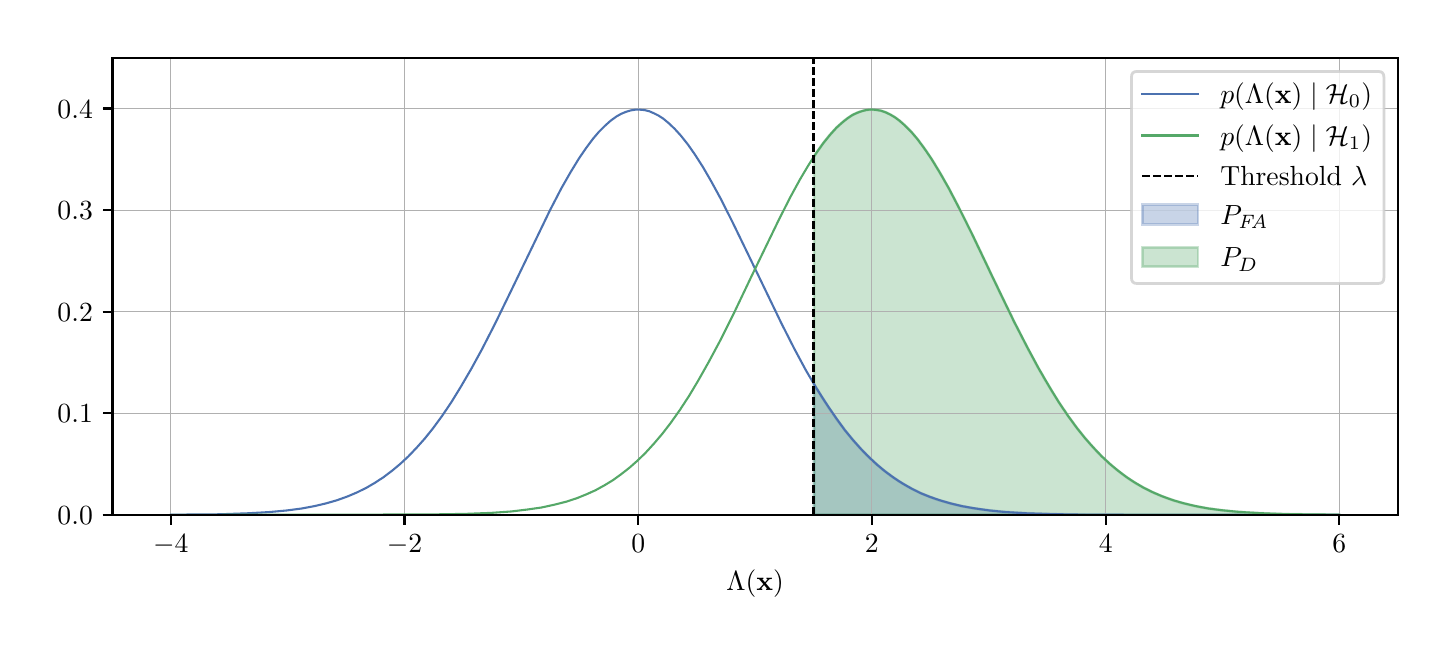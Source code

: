 \begingroup%
\makeatletter%
\begin{pgfpicture}%
\pgfpathrectangle{\pgfpointorigin}{\pgfqpoint{7.0in}{3.0in}}%
\pgfusepath{use as bounding box, clip}%
\begin{pgfscope}%
\pgfsetbuttcap%
\pgfsetmiterjoin%
\definecolor{currentfill}{rgb}{1.0,1.0,1.0}%
\pgfsetfillcolor{currentfill}%
\pgfsetlinewidth{0.0pt}%
\definecolor{currentstroke}{rgb}{1.0,1.0,1.0}%
\pgfsetstrokecolor{currentstroke}%
\pgfsetdash{}{0pt}%
\pgfpathmoveto{\pgfqpoint{0.0in}{0.0in}}%
\pgfpathlineto{\pgfqpoint{7.0in}{0.0in}}%
\pgfpathlineto{\pgfqpoint{7.0in}{3.0in}}%
\pgfpathlineto{\pgfqpoint{0.0in}{3.0in}}%
\pgfpathclose%
\pgfusepath{fill}%
\end{pgfscope}%
\begin{pgfscope}%
\pgfsetbuttcap%
\pgfsetmiterjoin%
\definecolor{currentfill}{rgb}{1.0,1.0,1.0}%
\pgfsetfillcolor{currentfill}%
\pgfsetlinewidth{0.0pt}%
\definecolor{currentstroke}{rgb}{0.0,0.0,0.0}%
\pgfsetstrokecolor{currentstroke}%
\pgfsetstrokeopacity{0.0}%
\pgfsetdash{}{0pt}%
\pgfpathmoveto{\pgfqpoint{0.424in}{0.564in}}%
\pgfpathlineto{\pgfqpoint{6.85in}{0.564in}}%
\pgfpathlineto{\pgfqpoint{6.85in}{2.85in}}%
\pgfpathlineto{\pgfqpoint{0.424in}{2.85in}}%
\pgfpathclose%
\pgfusepath{fill}%
\end{pgfscope}%
\begin{pgfscope}%
\pgfpathrectangle{\pgfqpoint{0.424in}{0.564in}}{\pgfqpoint{6.426in}{2.286in}}%
\pgfusepath{clip}%
\pgfsetbuttcap%
\pgfsetroundjoin%
\definecolor{currentfill}{rgb}{0.298,0.447,0.69}%
\pgfsetfillcolor{currentfill}%
\pgfsetfillopacity{0.3}%
\pgfsetlinewidth{1.004pt}%
\definecolor{currentstroke}{rgb}{0.298,0.447,0.69}%
\pgfsetstrokecolor{currentstroke}%
\pgfsetstrokeopacity{0.3}%
\pgfsetdash{}{0pt}%
\pgfpathmoveto{\pgfqpoint{3.932in}{0.564in}}%
\pgfpathlineto{\pgfqpoint{3.932in}{1.217in}}%
\pgfpathlineto{\pgfqpoint{3.938in}{1.207in}}%
\pgfpathlineto{\pgfqpoint{3.944in}{1.197in}}%
\pgfpathlineto{\pgfqpoint{3.95in}{1.188in}}%
\pgfpathlineto{\pgfqpoint{3.956in}{1.178in}}%
\pgfpathlineto{\pgfqpoint{3.962in}{1.169in}}%
\pgfpathlineto{\pgfqpoint{3.967in}{1.159in}}%
\pgfpathlineto{\pgfqpoint{3.973in}{1.15in}}%
\pgfpathlineto{\pgfqpoint{3.979in}{1.141in}}%
\pgfpathlineto{\pgfqpoint{3.985in}{1.132in}}%
\pgfpathlineto{\pgfqpoint{3.991in}{1.123in}}%
\pgfpathlineto{\pgfqpoint{3.997in}{1.114in}}%
\pgfpathlineto{\pgfqpoint{4.002in}{1.105in}}%
\pgfpathlineto{\pgfqpoint{4.008in}{1.096in}}%
\pgfpathlineto{\pgfqpoint{4.014in}{1.087in}}%
\pgfpathlineto{\pgfqpoint{4.02in}{1.079in}}%
\pgfpathlineto{\pgfqpoint{4.026in}{1.07in}}%
\pgfpathlineto{\pgfqpoint{4.032in}{1.062in}}%
\pgfpathlineto{\pgfqpoint{4.038in}{1.054in}}%
\pgfpathlineto{\pgfqpoint{4.043in}{1.045in}}%
\pgfpathlineto{\pgfqpoint{4.049in}{1.037in}}%
\pgfpathlineto{\pgfqpoint{4.055in}{1.029in}}%
\pgfpathlineto{\pgfqpoint{4.061in}{1.021in}}%
\pgfpathlineto{\pgfqpoint{4.067in}{1.013in}}%
\pgfpathlineto{\pgfqpoint{4.073in}{1.006in}}%
\pgfpathlineto{\pgfqpoint{4.079in}{0.998in}}%
\pgfpathlineto{\pgfqpoint{4.084in}{0.99in}}%
\pgfpathlineto{\pgfqpoint{4.09in}{0.983in}}%
\pgfpathlineto{\pgfqpoint{4.096in}{0.976in}}%
\pgfpathlineto{\pgfqpoint{4.102in}{0.968in}}%
\pgfpathlineto{\pgfqpoint{4.108in}{0.961in}}%
\pgfpathlineto{\pgfqpoint{4.114in}{0.954in}}%
\pgfpathlineto{\pgfqpoint{4.119in}{0.947in}}%
\pgfpathlineto{\pgfqpoint{4.125in}{0.94in}}%
\pgfpathlineto{\pgfqpoint{4.131in}{0.933in}}%
\pgfpathlineto{\pgfqpoint{4.137in}{0.926in}}%
\pgfpathlineto{\pgfqpoint{4.143in}{0.92in}}%
\pgfpathlineto{\pgfqpoint{4.149in}{0.913in}}%
\pgfpathlineto{\pgfqpoint{4.155in}{0.906in}}%
\pgfpathlineto{\pgfqpoint{4.16in}{0.9in}}%
\pgfpathlineto{\pgfqpoint{4.166in}{0.894in}}%
\pgfpathlineto{\pgfqpoint{4.172in}{0.887in}}%
\pgfpathlineto{\pgfqpoint{4.178in}{0.881in}}%
\pgfpathlineto{\pgfqpoint{4.184in}{0.875in}}%
\pgfpathlineto{\pgfqpoint{4.19in}{0.869in}}%
\pgfpathlineto{\pgfqpoint{4.195in}{0.863in}}%
\pgfpathlineto{\pgfqpoint{4.201in}{0.858in}}%
\pgfpathlineto{\pgfqpoint{4.207in}{0.852in}}%
\pgfpathlineto{\pgfqpoint{4.213in}{0.846in}}%
\pgfpathlineto{\pgfqpoint{4.219in}{0.841in}}%
\pgfpathlineto{\pgfqpoint{4.225in}{0.835in}}%
\pgfpathlineto{\pgfqpoint{4.231in}{0.83in}}%
\pgfpathlineto{\pgfqpoint{4.236in}{0.824in}}%
\pgfpathlineto{\pgfqpoint{4.242in}{0.819in}}%
\pgfpathlineto{\pgfqpoint{4.248in}{0.814in}}%
\pgfpathlineto{\pgfqpoint{4.254in}{0.809in}}%
\pgfpathlineto{\pgfqpoint{4.26in}{0.804in}}%
\pgfpathlineto{\pgfqpoint{4.266in}{0.799in}}%
\pgfpathlineto{\pgfqpoint{4.271in}{0.794in}}%
\pgfpathlineto{\pgfqpoint{4.277in}{0.789in}}%
\pgfpathlineto{\pgfqpoint{4.283in}{0.785in}}%
\pgfpathlineto{\pgfqpoint{4.289in}{0.78in}}%
\pgfpathlineto{\pgfqpoint{4.295in}{0.776in}}%
\pgfpathlineto{\pgfqpoint{4.301in}{0.771in}}%
\pgfpathlineto{\pgfqpoint{4.307in}{0.767in}}%
\pgfpathlineto{\pgfqpoint{4.312in}{0.762in}}%
\pgfpathlineto{\pgfqpoint{4.318in}{0.758in}}%
\pgfpathlineto{\pgfqpoint{4.324in}{0.754in}}%
\pgfpathlineto{\pgfqpoint{4.33in}{0.75in}}%
\pgfpathlineto{\pgfqpoint{4.336in}{0.746in}}%
\pgfpathlineto{\pgfqpoint{4.342in}{0.742in}}%
\pgfpathlineto{\pgfqpoint{4.348in}{0.738in}}%
\pgfpathlineto{\pgfqpoint{4.353in}{0.734in}}%
\pgfpathlineto{\pgfqpoint{4.359in}{0.73in}}%
\pgfpathlineto{\pgfqpoint{4.365in}{0.727in}}%
\pgfpathlineto{\pgfqpoint{4.371in}{0.723in}}%
\pgfpathlineto{\pgfqpoint{4.377in}{0.72in}}%
\pgfpathlineto{\pgfqpoint{4.383in}{0.716in}}%
\pgfpathlineto{\pgfqpoint{4.388in}{0.713in}}%
\pgfpathlineto{\pgfqpoint{4.394in}{0.709in}}%
\pgfpathlineto{\pgfqpoint{4.4in}{0.706in}}%
\pgfpathlineto{\pgfqpoint{4.406in}{0.703in}}%
\pgfpathlineto{\pgfqpoint{4.412in}{0.7in}}%
\pgfpathlineto{\pgfqpoint{4.418in}{0.696in}}%
\pgfpathlineto{\pgfqpoint{4.424in}{0.693in}}%
\pgfpathlineto{\pgfqpoint{4.429in}{0.69in}}%
\pgfpathlineto{\pgfqpoint{4.435in}{0.687in}}%
\pgfpathlineto{\pgfqpoint{4.441in}{0.685in}}%
\pgfpathlineto{\pgfqpoint{4.447in}{0.682in}}%
\pgfpathlineto{\pgfqpoint{4.453in}{0.679in}}%
\pgfpathlineto{\pgfqpoint{4.459in}{0.676in}}%
\pgfpathlineto{\pgfqpoint{4.464in}{0.673in}}%
\pgfpathlineto{\pgfqpoint{4.47in}{0.671in}}%
\pgfpathlineto{\pgfqpoint{4.476in}{0.668in}}%
\pgfpathlineto{\pgfqpoint{4.482in}{0.666in}}%
\pgfpathlineto{\pgfqpoint{4.488in}{0.663in}}%
\pgfpathlineto{\pgfqpoint{4.494in}{0.661in}}%
\pgfpathlineto{\pgfqpoint{4.5in}{0.659in}}%
\pgfpathlineto{\pgfqpoint{4.505in}{0.656in}}%
\pgfpathlineto{\pgfqpoint{4.511in}{0.654in}}%
\pgfpathlineto{\pgfqpoint{4.517in}{0.652in}}%
\pgfpathlineto{\pgfqpoint{4.523in}{0.65in}}%
\pgfpathlineto{\pgfqpoint{4.529in}{0.647in}}%
\pgfpathlineto{\pgfqpoint{4.535in}{0.645in}}%
\pgfpathlineto{\pgfqpoint{4.54in}{0.643in}}%
\pgfpathlineto{\pgfqpoint{4.546in}{0.641in}}%
\pgfpathlineto{\pgfqpoint{4.552in}{0.639in}}%
\pgfpathlineto{\pgfqpoint{4.558in}{0.637in}}%
\pgfpathlineto{\pgfqpoint{4.564in}{0.636in}}%
\pgfpathlineto{\pgfqpoint{4.57in}{0.634in}}%
\pgfpathlineto{\pgfqpoint{4.576in}{0.632in}}%
\pgfpathlineto{\pgfqpoint{4.581in}{0.63in}}%
\pgfpathlineto{\pgfqpoint{4.587in}{0.629in}}%
\pgfpathlineto{\pgfqpoint{4.593in}{0.627in}}%
\pgfpathlineto{\pgfqpoint{4.599in}{0.625in}}%
\pgfpathlineto{\pgfqpoint{4.605in}{0.624in}}%
\pgfpathlineto{\pgfqpoint{4.611in}{0.622in}}%
\pgfpathlineto{\pgfqpoint{4.616in}{0.621in}}%
\pgfpathlineto{\pgfqpoint{4.622in}{0.619in}}%
\pgfpathlineto{\pgfqpoint{4.628in}{0.618in}}%
\pgfpathlineto{\pgfqpoint{4.634in}{0.616in}}%
\pgfpathlineto{\pgfqpoint{4.64in}{0.615in}}%
\pgfpathlineto{\pgfqpoint{4.646in}{0.613in}}%
\pgfpathlineto{\pgfqpoint{4.652in}{0.612in}}%
\pgfpathlineto{\pgfqpoint{4.657in}{0.611in}}%
\pgfpathlineto{\pgfqpoint{4.663in}{0.609in}}%
\pgfpathlineto{\pgfqpoint{4.669in}{0.608in}}%
\pgfpathlineto{\pgfqpoint{4.675in}{0.607in}}%
\pgfpathlineto{\pgfqpoint{4.681in}{0.606in}}%
\pgfpathlineto{\pgfqpoint{4.687in}{0.605in}}%
\pgfpathlineto{\pgfqpoint{4.693in}{0.604in}}%
\pgfpathlineto{\pgfqpoint{4.698in}{0.602in}}%
\pgfpathlineto{\pgfqpoint{4.704in}{0.601in}}%
\pgfpathlineto{\pgfqpoint{4.71in}{0.6in}}%
\pgfpathlineto{\pgfqpoint{4.716in}{0.599in}}%
\pgfpathlineto{\pgfqpoint{4.722in}{0.598in}}%
\pgfpathlineto{\pgfqpoint{4.728in}{0.597in}}%
\pgfpathlineto{\pgfqpoint{4.733in}{0.596in}}%
\pgfpathlineto{\pgfqpoint{4.739in}{0.596in}}%
\pgfpathlineto{\pgfqpoint{4.745in}{0.595in}}%
\pgfpathlineto{\pgfqpoint{4.751in}{0.594in}}%
\pgfpathlineto{\pgfqpoint{4.757in}{0.593in}}%
\pgfpathlineto{\pgfqpoint{4.763in}{0.592in}}%
\pgfpathlineto{\pgfqpoint{4.769in}{0.591in}}%
\pgfpathlineto{\pgfqpoint{4.774in}{0.591in}}%
\pgfpathlineto{\pgfqpoint{4.78in}{0.59in}}%
\pgfpathlineto{\pgfqpoint{4.786in}{0.589in}}%
\pgfpathlineto{\pgfqpoint{4.792in}{0.588in}}%
\pgfpathlineto{\pgfqpoint{4.798in}{0.588in}}%
\pgfpathlineto{\pgfqpoint{4.804in}{0.587in}}%
\pgfpathlineto{\pgfqpoint{4.809in}{0.586in}}%
\pgfpathlineto{\pgfqpoint{4.815in}{0.586in}}%
\pgfpathlineto{\pgfqpoint{4.821in}{0.585in}}%
\pgfpathlineto{\pgfqpoint{4.827in}{0.584in}}%
\pgfpathlineto{\pgfqpoint{4.833in}{0.584in}}%
\pgfpathlineto{\pgfqpoint{4.839in}{0.583in}}%
\pgfpathlineto{\pgfqpoint{4.845in}{0.583in}}%
\pgfpathlineto{\pgfqpoint{4.85in}{0.582in}}%
\pgfpathlineto{\pgfqpoint{4.856in}{0.581in}}%
\pgfpathlineto{\pgfqpoint{4.862in}{0.581in}}%
\pgfpathlineto{\pgfqpoint{4.868in}{0.58in}}%
\pgfpathlineto{\pgfqpoint{4.874in}{0.58in}}%
\pgfpathlineto{\pgfqpoint{4.88in}{0.579in}}%
\pgfpathlineto{\pgfqpoint{4.885in}{0.579in}}%
\pgfpathlineto{\pgfqpoint{4.891in}{0.578in}}%
\pgfpathlineto{\pgfqpoint{4.897in}{0.578in}}%
\pgfpathlineto{\pgfqpoint{4.903in}{0.578in}}%
\pgfpathlineto{\pgfqpoint{4.909in}{0.577in}}%
\pgfpathlineto{\pgfqpoint{4.915in}{0.577in}}%
\pgfpathlineto{\pgfqpoint{4.921in}{0.576in}}%
\pgfpathlineto{\pgfqpoint{4.926in}{0.576in}}%
\pgfpathlineto{\pgfqpoint{4.932in}{0.576in}}%
\pgfpathlineto{\pgfqpoint{4.938in}{0.575in}}%
\pgfpathlineto{\pgfqpoint{4.944in}{0.575in}}%
\pgfpathlineto{\pgfqpoint{4.95in}{0.575in}}%
\pgfpathlineto{\pgfqpoint{4.956in}{0.574in}}%
\pgfpathlineto{\pgfqpoint{4.962in}{0.574in}}%
\pgfpathlineto{\pgfqpoint{4.967in}{0.574in}}%
\pgfpathlineto{\pgfqpoint{4.973in}{0.573in}}%
\pgfpathlineto{\pgfqpoint{4.979in}{0.573in}}%
\pgfpathlineto{\pgfqpoint{4.985in}{0.573in}}%
\pgfpathlineto{\pgfqpoint{4.991in}{0.572in}}%
\pgfpathlineto{\pgfqpoint{4.997in}{0.572in}}%
\pgfpathlineto{\pgfqpoint{5.002in}{0.572in}}%
\pgfpathlineto{\pgfqpoint{5.008in}{0.572in}}%
\pgfpathlineto{\pgfqpoint{5.014in}{0.571in}}%
\pgfpathlineto{\pgfqpoint{5.02in}{0.571in}}%
\pgfpathlineto{\pgfqpoint{5.026in}{0.571in}}%
\pgfpathlineto{\pgfqpoint{5.032in}{0.571in}}%
\pgfpathlineto{\pgfqpoint{5.038in}{0.57in}}%
\pgfpathlineto{\pgfqpoint{5.043in}{0.57in}}%
\pgfpathlineto{\pgfqpoint{5.049in}{0.57in}}%
\pgfpathlineto{\pgfqpoint{5.055in}{0.57in}}%
\pgfpathlineto{\pgfqpoint{5.061in}{0.57in}}%
\pgfpathlineto{\pgfqpoint{5.067in}{0.569in}}%
\pgfpathlineto{\pgfqpoint{5.073in}{0.569in}}%
\pgfpathlineto{\pgfqpoint{5.078in}{0.569in}}%
\pgfpathlineto{\pgfqpoint{5.084in}{0.569in}}%
\pgfpathlineto{\pgfqpoint{5.09in}{0.569in}}%
\pgfpathlineto{\pgfqpoint{5.096in}{0.569in}}%
\pgfpathlineto{\pgfqpoint{5.102in}{0.568in}}%
\pgfpathlineto{\pgfqpoint{5.108in}{0.568in}}%
\pgfpathlineto{\pgfqpoint{5.114in}{0.568in}}%
\pgfpathlineto{\pgfqpoint{5.119in}{0.568in}}%
\pgfpathlineto{\pgfqpoint{5.125in}{0.568in}}%
\pgfpathlineto{\pgfqpoint{5.131in}{0.568in}}%
\pgfpathlineto{\pgfqpoint{5.137in}{0.568in}}%
\pgfpathlineto{\pgfqpoint{5.143in}{0.568in}}%
\pgfpathlineto{\pgfqpoint{5.149in}{0.567in}}%
\pgfpathlineto{\pgfqpoint{5.154in}{0.567in}}%
\pgfpathlineto{\pgfqpoint{5.16in}{0.567in}}%
\pgfpathlineto{\pgfqpoint{5.166in}{0.567in}}%
\pgfpathlineto{\pgfqpoint{5.172in}{0.567in}}%
\pgfpathlineto{\pgfqpoint{5.178in}{0.567in}}%
\pgfpathlineto{\pgfqpoint{5.184in}{0.567in}}%
\pgfpathlineto{\pgfqpoint{5.19in}{0.567in}}%
\pgfpathlineto{\pgfqpoint{5.195in}{0.567in}}%
\pgfpathlineto{\pgfqpoint{5.201in}{0.566in}}%
\pgfpathlineto{\pgfqpoint{5.207in}{0.566in}}%
\pgfpathlineto{\pgfqpoint{5.213in}{0.566in}}%
\pgfpathlineto{\pgfqpoint{5.219in}{0.566in}}%
\pgfpathlineto{\pgfqpoint{5.225in}{0.566in}}%
\pgfpathlineto{\pgfqpoint{5.23in}{0.566in}}%
\pgfpathlineto{\pgfqpoint{5.236in}{0.566in}}%
\pgfpathlineto{\pgfqpoint{5.242in}{0.566in}}%
\pgfpathlineto{\pgfqpoint{5.248in}{0.566in}}%
\pgfpathlineto{\pgfqpoint{5.254in}{0.566in}}%
\pgfpathlineto{\pgfqpoint{5.26in}{0.566in}}%
\pgfpathlineto{\pgfqpoint{5.266in}{0.566in}}%
\pgfpathlineto{\pgfqpoint{5.271in}{0.566in}}%
\pgfpathlineto{\pgfqpoint{5.277in}{0.566in}}%
\pgfpathlineto{\pgfqpoint{5.283in}{0.566in}}%
\pgfpathlineto{\pgfqpoint{5.289in}{0.565in}}%
\pgfpathlineto{\pgfqpoint{5.295in}{0.565in}}%
\pgfpathlineto{\pgfqpoint{5.301in}{0.565in}}%
\pgfpathlineto{\pgfqpoint{5.307in}{0.565in}}%
\pgfpathlineto{\pgfqpoint{5.312in}{0.565in}}%
\pgfpathlineto{\pgfqpoint{5.318in}{0.565in}}%
\pgfpathlineto{\pgfqpoint{5.324in}{0.565in}}%
\pgfpathlineto{\pgfqpoint{5.33in}{0.565in}}%
\pgfpathlineto{\pgfqpoint{5.336in}{0.565in}}%
\pgfpathlineto{\pgfqpoint{5.342in}{0.565in}}%
\pgfpathlineto{\pgfqpoint{5.347in}{0.565in}}%
\pgfpathlineto{\pgfqpoint{5.353in}{0.565in}}%
\pgfpathlineto{\pgfqpoint{5.359in}{0.565in}}%
\pgfpathlineto{\pgfqpoint{5.365in}{0.565in}}%
\pgfpathlineto{\pgfqpoint{5.371in}{0.565in}}%
\pgfpathlineto{\pgfqpoint{5.377in}{0.565in}}%
\pgfpathlineto{\pgfqpoint{5.383in}{0.565in}}%
\pgfpathlineto{\pgfqpoint{5.388in}{0.565in}}%
\pgfpathlineto{\pgfqpoint{5.394in}{0.565in}}%
\pgfpathlineto{\pgfqpoint{5.4in}{0.565in}}%
\pgfpathlineto{\pgfqpoint{5.406in}{0.565in}}%
\pgfpathlineto{\pgfqpoint{5.412in}{0.565in}}%
\pgfpathlineto{\pgfqpoint{5.418in}{0.565in}}%
\pgfpathlineto{\pgfqpoint{5.423in}{0.565in}}%
\pgfpathlineto{\pgfqpoint{5.429in}{0.565in}}%
\pgfpathlineto{\pgfqpoint{5.435in}{0.565in}}%
\pgfpathlineto{\pgfqpoint{5.441in}{0.565in}}%
\pgfpathlineto{\pgfqpoint{5.447in}{0.565in}}%
\pgfpathlineto{\pgfqpoint{5.453in}{0.565in}}%
\pgfpathlineto{\pgfqpoint{5.459in}{0.565in}}%
\pgfpathlineto{\pgfqpoint{5.464in}{0.565in}}%
\pgfpathlineto{\pgfqpoint{5.47in}{0.565in}}%
\pgfpathlineto{\pgfqpoint{5.476in}{0.565in}}%
\pgfpathlineto{\pgfqpoint{5.482in}{0.565in}}%
\pgfpathlineto{\pgfqpoint{5.488in}{0.564in}}%
\pgfpathlineto{\pgfqpoint{5.494in}{0.564in}}%
\pgfpathlineto{\pgfqpoint{5.499in}{0.564in}}%
\pgfpathlineto{\pgfqpoint{5.505in}{0.564in}}%
\pgfpathlineto{\pgfqpoint{5.511in}{0.564in}}%
\pgfpathlineto{\pgfqpoint{5.517in}{0.564in}}%
\pgfpathlineto{\pgfqpoint{5.523in}{0.564in}}%
\pgfpathlineto{\pgfqpoint{5.529in}{0.564in}}%
\pgfpathlineto{\pgfqpoint{5.535in}{0.564in}}%
\pgfpathlineto{\pgfqpoint{5.54in}{0.564in}}%
\pgfpathlineto{\pgfqpoint{5.546in}{0.564in}}%
\pgfpathlineto{\pgfqpoint{5.552in}{0.564in}}%
\pgfpathlineto{\pgfqpoint{5.558in}{0.564in}}%
\pgfpathlineto{\pgfqpoint{5.564in}{0.564in}}%
\pgfpathlineto{\pgfqpoint{5.57in}{0.564in}}%
\pgfpathlineto{\pgfqpoint{5.576in}{0.564in}}%
\pgfpathlineto{\pgfqpoint{5.581in}{0.564in}}%
\pgfpathlineto{\pgfqpoint{5.587in}{0.564in}}%
\pgfpathlineto{\pgfqpoint{5.593in}{0.564in}}%
\pgfpathlineto{\pgfqpoint{5.599in}{0.564in}}%
\pgfpathlineto{\pgfqpoint{5.605in}{0.564in}}%
\pgfpathlineto{\pgfqpoint{5.611in}{0.564in}}%
\pgfpathlineto{\pgfqpoint{5.616in}{0.564in}}%
\pgfpathlineto{\pgfqpoint{5.622in}{0.564in}}%
\pgfpathlineto{\pgfqpoint{5.628in}{0.564in}}%
\pgfpathlineto{\pgfqpoint{5.634in}{0.564in}}%
\pgfpathlineto{\pgfqpoint{5.64in}{0.564in}}%
\pgfpathlineto{\pgfqpoint{5.646in}{0.564in}}%
\pgfpathlineto{\pgfqpoint{5.652in}{0.564in}}%
\pgfpathlineto{\pgfqpoint{5.657in}{0.564in}}%
\pgfpathlineto{\pgfqpoint{5.663in}{0.564in}}%
\pgfpathlineto{\pgfqpoint{5.669in}{0.564in}}%
\pgfpathlineto{\pgfqpoint{5.675in}{0.564in}}%
\pgfpathlineto{\pgfqpoint{5.681in}{0.564in}}%
\pgfpathlineto{\pgfqpoint{5.687in}{0.564in}}%
\pgfpathlineto{\pgfqpoint{5.692in}{0.564in}}%
\pgfpathlineto{\pgfqpoint{5.698in}{0.564in}}%
\pgfpathlineto{\pgfqpoint{5.704in}{0.564in}}%
\pgfpathlineto{\pgfqpoint{5.71in}{0.564in}}%
\pgfpathlineto{\pgfqpoint{5.716in}{0.564in}}%
\pgfpathlineto{\pgfqpoint{5.722in}{0.564in}}%
\pgfpathlineto{\pgfqpoint{5.728in}{0.564in}}%
\pgfpathlineto{\pgfqpoint{5.733in}{0.564in}}%
\pgfpathlineto{\pgfqpoint{5.739in}{0.564in}}%
\pgfpathlineto{\pgfqpoint{5.745in}{0.564in}}%
\pgfpathlineto{\pgfqpoint{5.751in}{0.564in}}%
\pgfpathlineto{\pgfqpoint{5.757in}{0.564in}}%
\pgfpathlineto{\pgfqpoint{5.763in}{0.564in}}%
\pgfpathlineto{\pgfqpoint{5.768in}{0.564in}}%
\pgfpathlineto{\pgfqpoint{5.774in}{0.564in}}%
\pgfpathlineto{\pgfqpoint{5.78in}{0.564in}}%
\pgfpathlineto{\pgfqpoint{5.786in}{0.564in}}%
\pgfpathlineto{\pgfqpoint{5.792in}{0.564in}}%
\pgfpathlineto{\pgfqpoint{5.798in}{0.564in}}%
\pgfpathlineto{\pgfqpoint{5.804in}{0.564in}}%
\pgfpathlineto{\pgfqpoint{5.809in}{0.564in}}%
\pgfpathlineto{\pgfqpoint{5.815in}{0.564in}}%
\pgfpathlineto{\pgfqpoint{5.821in}{0.564in}}%
\pgfpathlineto{\pgfqpoint{5.827in}{0.564in}}%
\pgfpathlineto{\pgfqpoint{5.833in}{0.564in}}%
\pgfpathlineto{\pgfqpoint{5.839in}{0.564in}}%
\pgfpathlineto{\pgfqpoint{5.844in}{0.564in}}%
\pgfpathlineto{\pgfqpoint{5.85in}{0.564in}}%
\pgfpathlineto{\pgfqpoint{5.856in}{0.564in}}%
\pgfpathlineto{\pgfqpoint{5.862in}{0.564in}}%
\pgfpathlineto{\pgfqpoint{5.868in}{0.564in}}%
\pgfpathlineto{\pgfqpoint{5.874in}{0.564in}}%
\pgfpathlineto{\pgfqpoint{5.88in}{0.564in}}%
\pgfpathlineto{\pgfqpoint{5.885in}{0.564in}}%
\pgfpathlineto{\pgfqpoint{5.891in}{0.564in}}%
\pgfpathlineto{\pgfqpoint{5.897in}{0.564in}}%
\pgfpathlineto{\pgfqpoint{5.903in}{0.564in}}%
\pgfpathlineto{\pgfqpoint{5.909in}{0.564in}}%
\pgfpathlineto{\pgfqpoint{5.915in}{0.564in}}%
\pgfpathlineto{\pgfqpoint{5.921in}{0.564in}}%
\pgfpathlineto{\pgfqpoint{5.926in}{0.564in}}%
\pgfpathlineto{\pgfqpoint{5.932in}{0.564in}}%
\pgfpathlineto{\pgfqpoint{5.938in}{0.564in}}%
\pgfpathlineto{\pgfqpoint{5.944in}{0.564in}}%
\pgfpathlineto{\pgfqpoint{5.95in}{0.564in}}%
\pgfpathlineto{\pgfqpoint{5.956in}{0.564in}}%
\pgfpathlineto{\pgfqpoint{5.961in}{0.564in}}%
\pgfpathlineto{\pgfqpoint{5.967in}{0.564in}}%
\pgfpathlineto{\pgfqpoint{5.973in}{0.564in}}%
\pgfpathlineto{\pgfqpoint{5.979in}{0.564in}}%
\pgfpathlineto{\pgfqpoint{5.985in}{0.564in}}%
\pgfpathlineto{\pgfqpoint{5.991in}{0.564in}}%
\pgfpathlineto{\pgfqpoint{5.997in}{0.564in}}%
\pgfpathlineto{\pgfqpoint{6.002in}{0.564in}}%
\pgfpathlineto{\pgfqpoint{6.008in}{0.564in}}%
\pgfpathlineto{\pgfqpoint{6.014in}{0.564in}}%
\pgfpathlineto{\pgfqpoint{6.02in}{0.564in}}%
\pgfpathlineto{\pgfqpoint{6.026in}{0.564in}}%
\pgfpathlineto{\pgfqpoint{6.032in}{0.564in}}%
\pgfpathlineto{\pgfqpoint{6.037in}{0.564in}}%
\pgfpathlineto{\pgfqpoint{6.043in}{0.564in}}%
\pgfpathlineto{\pgfqpoint{6.049in}{0.564in}}%
\pgfpathlineto{\pgfqpoint{6.055in}{0.564in}}%
\pgfpathlineto{\pgfqpoint{6.061in}{0.564in}}%
\pgfpathlineto{\pgfqpoint{6.067in}{0.564in}}%
\pgfpathlineto{\pgfqpoint{6.073in}{0.564in}}%
\pgfpathlineto{\pgfqpoint{6.078in}{0.564in}}%
\pgfpathlineto{\pgfqpoint{6.084in}{0.564in}}%
\pgfpathlineto{\pgfqpoint{6.09in}{0.564in}}%
\pgfpathlineto{\pgfqpoint{6.096in}{0.564in}}%
\pgfpathlineto{\pgfqpoint{6.102in}{0.564in}}%
\pgfpathlineto{\pgfqpoint{6.108in}{0.564in}}%
\pgfpathlineto{\pgfqpoint{6.113in}{0.564in}}%
\pgfpathlineto{\pgfqpoint{6.119in}{0.564in}}%
\pgfpathlineto{\pgfqpoint{6.125in}{0.564in}}%
\pgfpathlineto{\pgfqpoint{6.131in}{0.564in}}%
\pgfpathlineto{\pgfqpoint{6.137in}{0.564in}}%
\pgfpathlineto{\pgfqpoint{6.143in}{0.564in}}%
\pgfpathlineto{\pgfqpoint{6.149in}{0.564in}}%
\pgfpathlineto{\pgfqpoint{6.154in}{0.564in}}%
\pgfpathlineto{\pgfqpoint{6.16in}{0.564in}}%
\pgfpathlineto{\pgfqpoint{6.166in}{0.564in}}%
\pgfpathlineto{\pgfqpoint{6.172in}{0.564in}}%
\pgfpathlineto{\pgfqpoint{6.178in}{0.564in}}%
\pgfpathlineto{\pgfqpoint{6.184in}{0.564in}}%
\pgfpathlineto{\pgfqpoint{6.19in}{0.564in}}%
\pgfpathlineto{\pgfqpoint{6.195in}{0.564in}}%
\pgfpathlineto{\pgfqpoint{6.201in}{0.564in}}%
\pgfpathlineto{\pgfqpoint{6.207in}{0.564in}}%
\pgfpathlineto{\pgfqpoint{6.213in}{0.564in}}%
\pgfpathlineto{\pgfqpoint{6.219in}{0.564in}}%
\pgfpathlineto{\pgfqpoint{6.225in}{0.564in}}%
\pgfpathlineto{\pgfqpoint{6.23in}{0.564in}}%
\pgfpathlineto{\pgfqpoint{6.236in}{0.564in}}%
\pgfpathlineto{\pgfqpoint{6.242in}{0.564in}}%
\pgfpathlineto{\pgfqpoint{6.248in}{0.564in}}%
\pgfpathlineto{\pgfqpoint{6.254in}{0.564in}}%
\pgfpathlineto{\pgfqpoint{6.26in}{0.564in}}%
\pgfpathlineto{\pgfqpoint{6.266in}{0.564in}}%
\pgfpathlineto{\pgfqpoint{6.271in}{0.564in}}%
\pgfpathlineto{\pgfqpoint{6.277in}{0.564in}}%
\pgfpathlineto{\pgfqpoint{6.283in}{0.564in}}%
\pgfpathlineto{\pgfqpoint{6.289in}{0.564in}}%
\pgfpathlineto{\pgfqpoint{6.295in}{0.564in}}%
\pgfpathlineto{\pgfqpoint{6.301in}{0.564in}}%
\pgfpathlineto{\pgfqpoint{6.306in}{0.564in}}%
\pgfpathlineto{\pgfqpoint{6.312in}{0.564in}}%
\pgfpathlineto{\pgfqpoint{6.318in}{0.564in}}%
\pgfpathlineto{\pgfqpoint{6.324in}{0.564in}}%
\pgfpathlineto{\pgfqpoint{6.33in}{0.564in}}%
\pgfpathlineto{\pgfqpoint{6.336in}{0.564in}}%
\pgfpathlineto{\pgfqpoint{6.342in}{0.564in}}%
\pgfpathlineto{\pgfqpoint{6.347in}{0.564in}}%
\pgfpathlineto{\pgfqpoint{6.353in}{0.564in}}%
\pgfpathlineto{\pgfqpoint{6.359in}{0.564in}}%
\pgfpathlineto{\pgfqpoint{6.365in}{0.564in}}%
\pgfpathlineto{\pgfqpoint{6.371in}{0.564in}}%
\pgfpathlineto{\pgfqpoint{6.377in}{0.564in}}%
\pgfpathlineto{\pgfqpoint{6.382in}{0.564in}}%
\pgfpathlineto{\pgfqpoint{6.388in}{0.564in}}%
\pgfpathlineto{\pgfqpoint{6.394in}{0.564in}}%
\pgfpathlineto{\pgfqpoint{6.4in}{0.564in}}%
\pgfpathlineto{\pgfqpoint{6.406in}{0.564in}}%
\pgfpathlineto{\pgfqpoint{6.412in}{0.564in}}%
\pgfpathlineto{\pgfqpoint{6.418in}{0.564in}}%
\pgfpathlineto{\pgfqpoint{6.423in}{0.564in}}%
\pgfpathlineto{\pgfqpoint{6.429in}{0.564in}}%
\pgfpathlineto{\pgfqpoint{6.435in}{0.564in}}%
\pgfpathlineto{\pgfqpoint{6.441in}{0.564in}}%
\pgfpathlineto{\pgfqpoint{6.447in}{0.564in}}%
\pgfpathlineto{\pgfqpoint{6.453in}{0.564in}}%
\pgfpathlineto{\pgfqpoint{6.459in}{0.564in}}%
\pgfpathlineto{\pgfqpoint{6.464in}{0.564in}}%
\pgfpathlineto{\pgfqpoint{6.47in}{0.564in}}%
\pgfpathlineto{\pgfqpoint{6.476in}{0.564in}}%
\pgfpathlineto{\pgfqpoint{6.482in}{0.564in}}%
\pgfpathlineto{\pgfqpoint{6.488in}{0.564in}}%
\pgfpathlineto{\pgfqpoint{6.494in}{0.564in}}%
\pgfpathlineto{\pgfqpoint{6.499in}{0.564in}}%
\pgfpathlineto{\pgfqpoint{6.505in}{0.564in}}%
\pgfpathlineto{\pgfqpoint{6.511in}{0.564in}}%
\pgfpathlineto{\pgfqpoint{6.517in}{0.564in}}%
\pgfpathlineto{\pgfqpoint{6.523in}{0.564in}}%
\pgfpathlineto{\pgfqpoint{6.529in}{0.564in}}%
\pgfpathlineto{\pgfqpoint{6.535in}{0.564in}}%
\pgfpathlineto{\pgfqpoint{6.54in}{0.564in}}%
\pgfpathlineto{\pgfqpoint{6.546in}{0.564in}}%
\pgfpathlineto{\pgfqpoint{6.552in}{0.564in}}%
\pgfpathlineto{\pgfqpoint{6.558in}{0.564in}}%
\pgfpathlineto{\pgfqpoint{6.558in}{0.564in}}%
\pgfpathlineto{\pgfqpoint{6.558in}{0.564in}}%
\pgfpathlineto{\pgfqpoint{6.552in}{0.564in}}%
\pgfpathlineto{\pgfqpoint{6.546in}{0.564in}}%
\pgfpathlineto{\pgfqpoint{6.54in}{0.564in}}%
\pgfpathlineto{\pgfqpoint{6.535in}{0.564in}}%
\pgfpathlineto{\pgfqpoint{6.529in}{0.564in}}%
\pgfpathlineto{\pgfqpoint{6.523in}{0.564in}}%
\pgfpathlineto{\pgfqpoint{6.517in}{0.564in}}%
\pgfpathlineto{\pgfqpoint{6.511in}{0.564in}}%
\pgfpathlineto{\pgfqpoint{6.505in}{0.564in}}%
\pgfpathlineto{\pgfqpoint{6.499in}{0.564in}}%
\pgfpathlineto{\pgfqpoint{6.494in}{0.564in}}%
\pgfpathlineto{\pgfqpoint{6.488in}{0.564in}}%
\pgfpathlineto{\pgfqpoint{6.482in}{0.564in}}%
\pgfpathlineto{\pgfqpoint{6.476in}{0.564in}}%
\pgfpathlineto{\pgfqpoint{6.47in}{0.564in}}%
\pgfpathlineto{\pgfqpoint{6.464in}{0.564in}}%
\pgfpathlineto{\pgfqpoint{6.459in}{0.564in}}%
\pgfpathlineto{\pgfqpoint{6.453in}{0.564in}}%
\pgfpathlineto{\pgfqpoint{6.447in}{0.564in}}%
\pgfpathlineto{\pgfqpoint{6.441in}{0.564in}}%
\pgfpathlineto{\pgfqpoint{6.435in}{0.564in}}%
\pgfpathlineto{\pgfqpoint{6.429in}{0.564in}}%
\pgfpathlineto{\pgfqpoint{6.423in}{0.564in}}%
\pgfpathlineto{\pgfqpoint{6.418in}{0.564in}}%
\pgfpathlineto{\pgfqpoint{6.412in}{0.564in}}%
\pgfpathlineto{\pgfqpoint{6.406in}{0.564in}}%
\pgfpathlineto{\pgfqpoint{6.4in}{0.564in}}%
\pgfpathlineto{\pgfqpoint{6.394in}{0.564in}}%
\pgfpathlineto{\pgfqpoint{6.388in}{0.564in}}%
\pgfpathlineto{\pgfqpoint{6.382in}{0.564in}}%
\pgfpathlineto{\pgfqpoint{6.377in}{0.564in}}%
\pgfpathlineto{\pgfqpoint{6.371in}{0.564in}}%
\pgfpathlineto{\pgfqpoint{6.365in}{0.564in}}%
\pgfpathlineto{\pgfqpoint{6.359in}{0.564in}}%
\pgfpathlineto{\pgfqpoint{6.353in}{0.564in}}%
\pgfpathlineto{\pgfqpoint{6.347in}{0.564in}}%
\pgfpathlineto{\pgfqpoint{6.342in}{0.564in}}%
\pgfpathlineto{\pgfqpoint{6.336in}{0.564in}}%
\pgfpathlineto{\pgfqpoint{6.33in}{0.564in}}%
\pgfpathlineto{\pgfqpoint{6.324in}{0.564in}}%
\pgfpathlineto{\pgfqpoint{6.318in}{0.564in}}%
\pgfpathlineto{\pgfqpoint{6.312in}{0.564in}}%
\pgfpathlineto{\pgfqpoint{6.306in}{0.564in}}%
\pgfpathlineto{\pgfqpoint{6.301in}{0.564in}}%
\pgfpathlineto{\pgfqpoint{6.295in}{0.564in}}%
\pgfpathlineto{\pgfqpoint{6.289in}{0.564in}}%
\pgfpathlineto{\pgfqpoint{6.283in}{0.564in}}%
\pgfpathlineto{\pgfqpoint{6.277in}{0.564in}}%
\pgfpathlineto{\pgfqpoint{6.271in}{0.564in}}%
\pgfpathlineto{\pgfqpoint{6.266in}{0.564in}}%
\pgfpathlineto{\pgfqpoint{6.26in}{0.564in}}%
\pgfpathlineto{\pgfqpoint{6.254in}{0.564in}}%
\pgfpathlineto{\pgfqpoint{6.248in}{0.564in}}%
\pgfpathlineto{\pgfqpoint{6.242in}{0.564in}}%
\pgfpathlineto{\pgfqpoint{6.236in}{0.564in}}%
\pgfpathlineto{\pgfqpoint{6.23in}{0.564in}}%
\pgfpathlineto{\pgfqpoint{6.225in}{0.564in}}%
\pgfpathlineto{\pgfqpoint{6.219in}{0.564in}}%
\pgfpathlineto{\pgfqpoint{6.213in}{0.564in}}%
\pgfpathlineto{\pgfqpoint{6.207in}{0.564in}}%
\pgfpathlineto{\pgfqpoint{6.201in}{0.564in}}%
\pgfpathlineto{\pgfqpoint{6.195in}{0.564in}}%
\pgfpathlineto{\pgfqpoint{6.19in}{0.564in}}%
\pgfpathlineto{\pgfqpoint{6.184in}{0.564in}}%
\pgfpathlineto{\pgfqpoint{6.178in}{0.564in}}%
\pgfpathlineto{\pgfqpoint{6.172in}{0.564in}}%
\pgfpathlineto{\pgfqpoint{6.166in}{0.564in}}%
\pgfpathlineto{\pgfqpoint{6.16in}{0.564in}}%
\pgfpathlineto{\pgfqpoint{6.154in}{0.564in}}%
\pgfpathlineto{\pgfqpoint{6.149in}{0.564in}}%
\pgfpathlineto{\pgfqpoint{6.143in}{0.564in}}%
\pgfpathlineto{\pgfqpoint{6.137in}{0.564in}}%
\pgfpathlineto{\pgfqpoint{6.131in}{0.564in}}%
\pgfpathlineto{\pgfqpoint{6.125in}{0.564in}}%
\pgfpathlineto{\pgfqpoint{6.119in}{0.564in}}%
\pgfpathlineto{\pgfqpoint{6.113in}{0.564in}}%
\pgfpathlineto{\pgfqpoint{6.108in}{0.564in}}%
\pgfpathlineto{\pgfqpoint{6.102in}{0.564in}}%
\pgfpathlineto{\pgfqpoint{6.096in}{0.564in}}%
\pgfpathlineto{\pgfqpoint{6.09in}{0.564in}}%
\pgfpathlineto{\pgfqpoint{6.084in}{0.564in}}%
\pgfpathlineto{\pgfqpoint{6.078in}{0.564in}}%
\pgfpathlineto{\pgfqpoint{6.073in}{0.564in}}%
\pgfpathlineto{\pgfqpoint{6.067in}{0.564in}}%
\pgfpathlineto{\pgfqpoint{6.061in}{0.564in}}%
\pgfpathlineto{\pgfqpoint{6.055in}{0.564in}}%
\pgfpathlineto{\pgfqpoint{6.049in}{0.564in}}%
\pgfpathlineto{\pgfqpoint{6.043in}{0.564in}}%
\pgfpathlineto{\pgfqpoint{6.037in}{0.564in}}%
\pgfpathlineto{\pgfqpoint{6.032in}{0.564in}}%
\pgfpathlineto{\pgfqpoint{6.026in}{0.564in}}%
\pgfpathlineto{\pgfqpoint{6.02in}{0.564in}}%
\pgfpathlineto{\pgfqpoint{6.014in}{0.564in}}%
\pgfpathlineto{\pgfqpoint{6.008in}{0.564in}}%
\pgfpathlineto{\pgfqpoint{6.002in}{0.564in}}%
\pgfpathlineto{\pgfqpoint{5.997in}{0.564in}}%
\pgfpathlineto{\pgfqpoint{5.991in}{0.564in}}%
\pgfpathlineto{\pgfqpoint{5.985in}{0.564in}}%
\pgfpathlineto{\pgfqpoint{5.979in}{0.564in}}%
\pgfpathlineto{\pgfqpoint{5.973in}{0.564in}}%
\pgfpathlineto{\pgfqpoint{5.967in}{0.564in}}%
\pgfpathlineto{\pgfqpoint{5.961in}{0.564in}}%
\pgfpathlineto{\pgfqpoint{5.956in}{0.564in}}%
\pgfpathlineto{\pgfqpoint{5.95in}{0.564in}}%
\pgfpathlineto{\pgfqpoint{5.944in}{0.564in}}%
\pgfpathlineto{\pgfqpoint{5.938in}{0.564in}}%
\pgfpathlineto{\pgfqpoint{5.932in}{0.564in}}%
\pgfpathlineto{\pgfqpoint{5.926in}{0.564in}}%
\pgfpathlineto{\pgfqpoint{5.921in}{0.564in}}%
\pgfpathlineto{\pgfqpoint{5.915in}{0.564in}}%
\pgfpathlineto{\pgfqpoint{5.909in}{0.564in}}%
\pgfpathlineto{\pgfqpoint{5.903in}{0.564in}}%
\pgfpathlineto{\pgfqpoint{5.897in}{0.564in}}%
\pgfpathlineto{\pgfqpoint{5.891in}{0.564in}}%
\pgfpathlineto{\pgfqpoint{5.885in}{0.564in}}%
\pgfpathlineto{\pgfqpoint{5.88in}{0.564in}}%
\pgfpathlineto{\pgfqpoint{5.874in}{0.564in}}%
\pgfpathlineto{\pgfqpoint{5.868in}{0.564in}}%
\pgfpathlineto{\pgfqpoint{5.862in}{0.564in}}%
\pgfpathlineto{\pgfqpoint{5.856in}{0.564in}}%
\pgfpathlineto{\pgfqpoint{5.85in}{0.564in}}%
\pgfpathlineto{\pgfqpoint{5.844in}{0.564in}}%
\pgfpathlineto{\pgfqpoint{5.839in}{0.564in}}%
\pgfpathlineto{\pgfqpoint{5.833in}{0.564in}}%
\pgfpathlineto{\pgfqpoint{5.827in}{0.564in}}%
\pgfpathlineto{\pgfqpoint{5.821in}{0.564in}}%
\pgfpathlineto{\pgfqpoint{5.815in}{0.564in}}%
\pgfpathlineto{\pgfqpoint{5.809in}{0.564in}}%
\pgfpathlineto{\pgfqpoint{5.804in}{0.564in}}%
\pgfpathlineto{\pgfqpoint{5.798in}{0.564in}}%
\pgfpathlineto{\pgfqpoint{5.792in}{0.564in}}%
\pgfpathlineto{\pgfqpoint{5.786in}{0.564in}}%
\pgfpathlineto{\pgfqpoint{5.78in}{0.564in}}%
\pgfpathlineto{\pgfqpoint{5.774in}{0.564in}}%
\pgfpathlineto{\pgfqpoint{5.768in}{0.564in}}%
\pgfpathlineto{\pgfqpoint{5.763in}{0.564in}}%
\pgfpathlineto{\pgfqpoint{5.757in}{0.564in}}%
\pgfpathlineto{\pgfqpoint{5.751in}{0.564in}}%
\pgfpathlineto{\pgfqpoint{5.745in}{0.564in}}%
\pgfpathlineto{\pgfqpoint{5.739in}{0.564in}}%
\pgfpathlineto{\pgfqpoint{5.733in}{0.564in}}%
\pgfpathlineto{\pgfqpoint{5.728in}{0.564in}}%
\pgfpathlineto{\pgfqpoint{5.722in}{0.564in}}%
\pgfpathlineto{\pgfqpoint{5.716in}{0.564in}}%
\pgfpathlineto{\pgfqpoint{5.71in}{0.564in}}%
\pgfpathlineto{\pgfqpoint{5.704in}{0.564in}}%
\pgfpathlineto{\pgfqpoint{5.698in}{0.564in}}%
\pgfpathlineto{\pgfqpoint{5.692in}{0.564in}}%
\pgfpathlineto{\pgfqpoint{5.687in}{0.564in}}%
\pgfpathlineto{\pgfqpoint{5.681in}{0.564in}}%
\pgfpathlineto{\pgfqpoint{5.675in}{0.564in}}%
\pgfpathlineto{\pgfqpoint{5.669in}{0.564in}}%
\pgfpathlineto{\pgfqpoint{5.663in}{0.564in}}%
\pgfpathlineto{\pgfqpoint{5.657in}{0.564in}}%
\pgfpathlineto{\pgfqpoint{5.652in}{0.564in}}%
\pgfpathlineto{\pgfqpoint{5.646in}{0.564in}}%
\pgfpathlineto{\pgfqpoint{5.64in}{0.564in}}%
\pgfpathlineto{\pgfqpoint{5.634in}{0.564in}}%
\pgfpathlineto{\pgfqpoint{5.628in}{0.564in}}%
\pgfpathlineto{\pgfqpoint{5.622in}{0.564in}}%
\pgfpathlineto{\pgfqpoint{5.616in}{0.564in}}%
\pgfpathlineto{\pgfqpoint{5.611in}{0.564in}}%
\pgfpathlineto{\pgfqpoint{5.605in}{0.564in}}%
\pgfpathlineto{\pgfqpoint{5.599in}{0.564in}}%
\pgfpathlineto{\pgfqpoint{5.593in}{0.564in}}%
\pgfpathlineto{\pgfqpoint{5.587in}{0.564in}}%
\pgfpathlineto{\pgfqpoint{5.581in}{0.564in}}%
\pgfpathlineto{\pgfqpoint{5.576in}{0.564in}}%
\pgfpathlineto{\pgfqpoint{5.57in}{0.564in}}%
\pgfpathlineto{\pgfqpoint{5.564in}{0.564in}}%
\pgfpathlineto{\pgfqpoint{5.558in}{0.564in}}%
\pgfpathlineto{\pgfqpoint{5.552in}{0.564in}}%
\pgfpathlineto{\pgfqpoint{5.546in}{0.564in}}%
\pgfpathlineto{\pgfqpoint{5.54in}{0.564in}}%
\pgfpathlineto{\pgfqpoint{5.535in}{0.564in}}%
\pgfpathlineto{\pgfqpoint{5.529in}{0.564in}}%
\pgfpathlineto{\pgfqpoint{5.523in}{0.564in}}%
\pgfpathlineto{\pgfqpoint{5.517in}{0.564in}}%
\pgfpathlineto{\pgfqpoint{5.511in}{0.564in}}%
\pgfpathlineto{\pgfqpoint{5.505in}{0.564in}}%
\pgfpathlineto{\pgfqpoint{5.499in}{0.564in}}%
\pgfpathlineto{\pgfqpoint{5.494in}{0.564in}}%
\pgfpathlineto{\pgfqpoint{5.488in}{0.564in}}%
\pgfpathlineto{\pgfqpoint{5.482in}{0.564in}}%
\pgfpathlineto{\pgfqpoint{5.476in}{0.564in}}%
\pgfpathlineto{\pgfqpoint{5.47in}{0.564in}}%
\pgfpathlineto{\pgfqpoint{5.464in}{0.564in}}%
\pgfpathlineto{\pgfqpoint{5.459in}{0.564in}}%
\pgfpathlineto{\pgfqpoint{5.453in}{0.564in}}%
\pgfpathlineto{\pgfqpoint{5.447in}{0.564in}}%
\pgfpathlineto{\pgfqpoint{5.441in}{0.564in}}%
\pgfpathlineto{\pgfqpoint{5.435in}{0.564in}}%
\pgfpathlineto{\pgfqpoint{5.429in}{0.564in}}%
\pgfpathlineto{\pgfqpoint{5.423in}{0.564in}}%
\pgfpathlineto{\pgfqpoint{5.418in}{0.564in}}%
\pgfpathlineto{\pgfqpoint{5.412in}{0.564in}}%
\pgfpathlineto{\pgfqpoint{5.406in}{0.564in}}%
\pgfpathlineto{\pgfqpoint{5.4in}{0.564in}}%
\pgfpathlineto{\pgfqpoint{5.394in}{0.564in}}%
\pgfpathlineto{\pgfqpoint{5.388in}{0.564in}}%
\pgfpathlineto{\pgfqpoint{5.383in}{0.564in}}%
\pgfpathlineto{\pgfqpoint{5.377in}{0.564in}}%
\pgfpathlineto{\pgfqpoint{5.371in}{0.564in}}%
\pgfpathlineto{\pgfqpoint{5.365in}{0.564in}}%
\pgfpathlineto{\pgfqpoint{5.359in}{0.564in}}%
\pgfpathlineto{\pgfqpoint{5.353in}{0.564in}}%
\pgfpathlineto{\pgfqpoint{5.347in}{0.564in}}%
\pgfpathlineto{\pgfqpoint{5.342in}{0.564in}}%
\pgfpathlineto{\pgfqpoint{5.336in}{0.564in}}%
\pgfpathlineto{\pgfqpoint{5.33in}{0.564in}}%
\pgfpathlineto{\pgfqpoint{5.324in}{0.564in}}%
\pgfpathlineto{\pgfqpoint{5.318in}{0.564in}}%
\pgfpathlineto{\pgfqpoint{5.312in}{0.564in}}%
\pgfpathlineto{\pgfqpoint{5.307in}{0.564in}}%
\pgfpathlineto{\pgfqpoint{5.301in}{0.564in}}%
\pgfpathlineto{\pgfqpoint{5.295in}{0.564in}}%
\pgfpathlineto{\pgfqpoint{5.289in}{0.564in}}%
\pgfpathlineto{\pgfqpoint{5.283in}{0.564in}}%
\pgfpathlineto{\pgfqpoint{5.277in}{0.564in}}%
\pgfpathlineto{\pgfqpoint{5.271in}{0.564in}}%
\pgfpathlineto{\pgfqpoint{5.266in}{0.564in}}%
\pgfpathlineto{\pgfqpoint{5.26in}{0.564in}}%
\pgfpathlineto{\pgfqpoint{5.254in}{0.564in}}%
\pgfpathlineto{\pgfqpoint{5.248in}{0.564in}}%
\pgfpathlineto{\pgfqpoint{5.242in}{0.564in}}%
\pgfpathlineto{\pgfqpoint{5.236in}{0.564in}}%
\pgfpathlineto{\pgfqpoint{5.23in}{0.564in}}%
\pgfpathlineto{\pgfqpoint{5.225in}{0.564in}}%
\pgfpathlineto{\pgfqpoint{5.219in}{0.564in}}%
\pgfpathlineto{\pgfqpoint{5.213in}{0.564in}}%
\pgfpathlineto{\pgfqpoint{5.207in}{0.564in}}%
\pgfpathlineto{\pgfqpoint{5.201in}{0.564in}}%
\pgfpathlineto{\pgfqpoint{5.195in}{0.564in}}%
\pgfpathlineto{\pgfqpoint{5.19in}{0.564in}}%
\pgfpathlineto{\pgfqpoint{5.184in}{0.564in}}%
\pgfpathlineto{\pgfqpoint{5.178in}{0.564in}}%
\pgfpathlineto{\pgfqpoint{5.172in}{0.564in}}%
\pgfpathlineto{\pgfqpoint{5.166in}{0.564in}}%
\pgfpathlineto{\pgfqpoint{5.16in}{0.564in}}%
\pgfpathlineto{\pgfqpoint{5.154in}{0.564in}}%
\pgfpathlineto{\pgfqpoint{5.149in}{0.564in}}%
\pgfpathlineto{\pgfqpoint{5.143in}{0.564in}}%
\pgfpathlineto{\pgfqpoint{5.137in}{0.564in}}%
\pgfpathlineto{\pgfqpoint{5.131in}{0.564in}}%
\pgfpathlineto{\pgfqpoint{5.125in}{0.564in}}%
\pgfpathlineto{\pgfqpoint{5.119in}{0.564in}}%
\pgfpathlineto{\pgfqpoint{5.114in}{0.564in}}%
\pgfpathlineto{\pgfqpoint{5.108in}{0.564in}}%
\pgfpathlineto{\pgfqpoint{5.102in}{0.564in}}%
\pgfpathlineto{\pgfqpoint{5.096in}{0.564in}}%
\pgfpathlineto{\pgfqpoint{5.09in}{0.564in}}%
\pgfpathlineto{\pgfqpoint{5.084in}{0.564in}}%
\pgfpathlineto{\pgfqpoint{5.078in}{0.564in}}%
\pgfpathlineto{\pgfqpoint{5.073in}{0.564in}}%
\pgfpathlineto{\pgfqpoint{5.067in}{0.564in}}%
\pgfpathlineto{\pgfqpoint{5.061in}{0.564in}}%
\pgfpathlineto{\pgfqpoint{5.055in}{0.564in}}%
\pgfpathlineto{\pgfqpoint{5.049in}{0.564in}}%
\pgfpathlineto{\pgfqpoint{5.043in}{0.564in}}%
\pgfpathlineto{\pgfqpoint{5.038in}{0.564in}}%
\pgfpathlineto{\pgfqpoint{5.032in}{0.564in}}%
\pgfpathlineto{\pgfqpoint{5.026in}{0.564in}}%
\pgfpathlineto{\pgfqpoint{5.02in}{0.564in}}%
\pgfpathlineto{\pgfqpoint{5.014in}{0.564in}}%
\pgfpathlineto{\pgfqpoint{5.008in}{0.564in}}%
\pgfpathlineto{\pgfqpoint{5.002in}{0.564in}}%
\pgfpathlineto{\pgfqpoint{4.997in}{0.564in}}%
\pgfpathlineto{\pgfqpoint{4.991in}{0.564in}}%
\pgfpathlineto{\pgfqpoint{4.985in}{0.564in}}%
\pgfpathlineto{\pgfqpoint{4.979in}{0.564in}}%
\pgfpathlineto{\pgfqpoint{4.973in}{0.564in}}%
\pgfpathlineto{\pgfqpoint{4.967in}{0.564in}}%
\pgfpathlineto{\pgfqpoint{4.962in}{0.564in}}%
\pgfpathlineto{\pgfqpoint{4.956in}{0.564in}}%
\pgfpathlineto{\pgfqpoint{4.95in}{0.564in}}%
\pgfpathlineto{\pgfqpoint{4.944in}{0.564in}}%
\pgfpathlineto{\pgfqpoint{4.938in}{0.564in}}%
\pgfpathlineto{\pgfqpoint{4.932in}{0.564in}}%
\pgfpathlineto{\pgfqpoint{4.926in}{0.564in}}%
\pgfpathlineto{\pgfqpoint{4.921in}{0.564in}}%
\pgfpathlineto{\pgfqpoint{4.915in}{0.564in}}%
\pgfpathlineto{\pgfqpoint{4.909in}{0.564in}}%
\pgfpathlineto{\pgfqpoint{4.903in}{0.564in}}%
\pgfpathlineto{\pgfqpoint{4.897in}{0.564in}}%
\pgfpathlineto{\pgfqpoint{4.891in}{0.564in}}%
\pgfpathlineto{\pgfqpoint{4.885in}{0.564in}}%
\pgfpathlineto{\pgfqpoint{4.88in}{0.564in}}%
\pgfpathlineto{\pgfqpoint{4.874in}{0.564in}}%
\pgfpathlineto{\pgfqpoint{4.868in}{0.564in}}%
\pgfpathlineto{\pgfqpoint{4.862in}{0.564in}}%
\pgfpathlineto{\pgfqpoint{4.856in}{0.564in}}%
\pgfpathlineto{\pgfqpoint{4.85in}{0.564in}}%
\pgfpathlineto{\pgfqpoint{4.845in}{0.564in}}%
\pgfpathlineto{\pgfqpoint{4.839in}{0.564in}}%
\pgfpathlineto{\pgfqpoint{4.833in}{0.564in}}%
\pgfpathlineto{\pgfqpoint{4.827in}{0.564in}}%
\pgfpathlineto{\pgfqpoint{4.821in}{0.564in}}%
\pgfpathlineto{\pgfqpoint{4.815in}{0.564in}}%
\pgfpathlineto{\pgfqpoint{4.809in}{0.564in}}%
\pgfpathlineto{\pgfqpoint{4.804in}{0.564in}}%
\pgfpathlineto{\pgfqpoint{4.798in}{0.564in}}%
\pgfpathlineto{\pgfqpoint{4.792in}{0.564in}}%
\pgfpathlineto{\pgfqpoint{4.786in}{0.564in}}%
\pgfpathlineto{\pgfqpoint{4.78in}{0.564in}}%
\pgfpathlineto{\pgfqpoint{4.774in}{0.564in}}%
\pgfpathlineto{\pgfqpoint{4.769in}{0.564in}}%
\pgfpathlineto{\pgfqpoint{4.763in}{0.564in}}%
\pgfpathlineto{\pgfqpoint{4.757in}{0.564in}}%
\pgfpathlineto{\pgfqpoint{4.751in}{0.564in}}%
\pgfpathlineto{\pgfqpoint{4.745in}{0.564in}}%
\pgfpathlineto{\pgfqpoint{4.739in}{0.564in}}%
\pgfpathlineto{\pgfqpoint{4.733in}{0.564in}}%
\pgfpathlineto{\pgfqpoint{4.728in}{0.564in}}%
\pgfpathlineto{\pgfqpoint{4.722in}{0.564in}}%
\pgfpathlineto{\pgfqpoint{4.716in}{0.564in}}%
\pgfpathlineto{\pgfqpoint{4.71in}{0.564in}}%
\pgfpathlineto{\pgfqpoint{4.704in}{0.564in}}%
\pgfpathlineto{\pgfqpoint{4.698in}{0.564in}}%
\pgfpathlineto{\pgfqpoint{4.693in}{0.564in}}%
\pgfpathlineto{\pgfqpoint{4.687in}{0.564in}}%
\pgfpathlineto{\pgfqpoint{4.681in}{0.564in}}%
\pgfpathlineto{\pgfqpoint{4.675in}{0.564in}}%
\pgfpathlineto{\pgfqpoint{4.669in}{0.564in}}%
\pgfpathlineto{\pgfqpoint{4.663in}{0.564in}}%
\pgfpathlineto{\pgfqpoint{4.657in}{0.564in}}%
\pgfpathlineto{\pgfqpoint{4.652in}{0.564in}}%
\pgfpathlineto{\pgfqpoint{4.646in}{0.564in}}%
\pgfpathlineto{\pgfqpoint{4.64in}{0.564in}}%
\pgfpathlineto{\pgfqpoint{4.634in}{0.564in}}%
\pgfpathlineto{\pgfqpoint{4.628in}{0.564in}}%
\pgfpathlineto{\pgfqpoint{4.622in}{0.564in}}%
\pgfpathlineto{\pgfqpoint{4.616in}{0.564in}}%
\pgfpathlineto{\pgfqpoint{4.611in}{0.564in}}%
\pgfpathlineto{\pgfqpoint{4.605in}{0.564in}}%
\pgfpathlineto{\pgfqpoint{4.599in}{0.564in}}%
\pgfpathlineto{\pgfqpoint{4.593in}{0.564in}}%
\pgfpathlineto{\pgfqpoint{4.587in}{0.564in}}%
\pgfpathlineto{\pgfqpoint{4.581in}{0.564in}}%
\pgfpathlineto{\pgfqpoint{4.576in}{0.564in}}%
\pgfpathlineto{\pgfqpoint{4.57in}{0.564in}}%
\pgfpathlineto{\pgfqpoint{4.564in}{0.564in}}%
\pgfpathlineto{\pgfqpoint{4.558in}{0.564in}}%
\pgfpathlineto{\pgfqpoint{4.552in}{0.564in}}%
\pgfpathlineto{\pgfqpoint{4.546in}{0.564in}}%
\pgfpathlineto{\pgfqpoint{4.54in}{0.564in}}%
\pgfpathlineto{\pgfqpoint{4.535in}{0.564in}}%
\pgfpathlineto{\pgfqpoint{4.529in}{0.564in}}%
\pgfpathlineto{\pgfqpoint{4.523in}{0.564in}}%
\pgfpathlineto{\pgfqpoint{4.517in}{0.564in}}%
\pgfpathlineto{\pgfqpoint{4.511in}{0.564in}}%
\pgfpathlineto{\pgfqpoint{4.505in}{0.564in}}%
\pgfpathlineto{\pgfqpoint{4.5in}{0.564in}}%
\pgfpathlineto{\pgfqpoint{4.494in}{0.564in}}%
\pgfpathlineto{\pgfqpoint{4.488in}{0.564in}}%
\pgfpathlineto{\pgfqpoint{4.482in}{0.564in}}%
\pgfpathlineto{\pgfqpoint{4.476in}{0.564in}}%
\pgfpathlineto{\pgfqpoint{4.47in}{0.564in}}%
\pgfpathlineto{\pgfqpoint{4.464in}{0.564in}}%
\pgfpathlineto{\pgfqpoint{4.459in}{0.564in}}%
\pgfpathlineto{\pgfqpoint{4.453in}{0.564in}}%
\pgfpathlineto{\pgfqpoint{4.447in}{0.564in}}%
\pgfpathlineto{\pgfqpoint{4.441in}{0.564in}}%
\pgfpathlineto{\pgfqpoint{4.435in}{0.564in}}%
\pgfpathlineto{\pgfqpoint{4.429in}{0.564in}}%
\pgfpathlineto{\pgfqpoint{4.424in}{0.564in}}%
\pgfpathlineto{\pgfqpoint{4.418in}{0.564in}}%
\pgfpathlineto{\pgfqpoint{4.412in}{0.564in}}%
\pgfpathlineto{\pgfqpoint{4.406in}{0.564in}}%
\pgfpathlineto{\pgfqpoint{4.4in}{0.564in}}%
\pgfpathlineto{\pgfqpoint{4.394in}{0.564in}}%
\pgfpathlineto{\pgfqpoint{4.388in}{0.564in}}%
\pgfpathlineto{\pgfqpoint{4.383in}{0.564in}}%
\pgfpathlineto{\pgfqpoint{4.377in}{0.564in}}%
\pgfpathlineto{\pgfqpoint{4.371in}{0.564in}}%
\pgfpathlineto{\pgfqpoint{4.365in}{0.564in}}%
\pgfpathlineto{\pgfqpoint{4.359in}{0.564in}}%
\pgfpathlineto{\pgfqpoint{4.353in}{0.564in}}%
\pgfpathlineto{\pgfqpoint{4.348in}{0.564in}}%
\pgfpathlineto{\pgfqpoint{4.342in}{0.564in}}%
\pgfpathlineto{\pgfqpoint{4.336in}{0.564in}}%
\pgfpathlineto{\pgfqpoint{4.33in}{0.564in}}%
\pgfpathlineto{\pgfqpoint{4.324in}{0.564in}}%
\pgfpathlineto{\pgfqpoint{4.318in}{0.564in}}%
\pgfpathlineto{\pgfqpoint{4.312in}{0.564in}}%
\pgfpathlineto{\pgfqpoint{4.307in}{0.564in}}%
\pgfpathlineto{\pgfqpoint{4.301in}{0.564in}}%
\pgfpathlineto{\pgfqpoint{4.295in}{0.564in}}%
\pgfpathlineto{\pgfqpoint{4.289in}{0.564in}}%
\pgfpathlineto{\pgfqpoint{4.283in}{0.564in}}%
\pgfpathlineto{\pgfqpoint{4.277in}{0.564in}}%
\pgfpathlineto{\pgfqpoint{4.271in}{0.564in}}%
\pgfpathlineto{\pgfqpoint{4.266in}{0.564in}}%
\pgfpathlineto{\pgfqpoint{4.26in}{0.564in}}%
\pgfpathlineto{\pgfqpoint{4.254in}{0.564in}}%
\pgfpathlineto{\pgfqpoint{4.248in}{0.564in}}%
\pgfpathlineto{\pgfqpoint{4.242in}{0.564in}}%
\pgfpathlineto{\pgfqpoint{4.236in}{0.564in}}%
\pgfpathlineto{\pgfqpoint{4.231in}{0.564in}}%
\pgfpathlineto{\pgfqpoint{4.225in}{0.564in}}%
\pgfpathlineto{\pgfqpoint{4.219in}{0.564in}}%
\pgfpathlineto{\pgfqpoint{4.213in}{0.564in}}%
\pgfpathlineto{\pgfqpoint{4.207in}{0.564in}}%
\pgfpathlineto{\pgfqpoint{4.201in}{0.564in}}%
\pgfpathlineto{\pgfqpoint{4.195in}{0.564in}}%
\pgfpathlineto{\pgfqpoint{4.19in}{0.564in}}%
\pgfpathlineto{\pgfqpoint{4.184in}{0.564in}}%
\pgfpathlineto{\pgfqpoint{4.178in}{0.564in}}%
\pgfpathlineto{\pgfqpoint{4.172in}{0.564in}}%
\pgfpathlineto{\pgfqpoint{4.166in}{0.564in}}%
\pgfpathlineto{\pgfqpoint{4.16in}{0.564in}}%
\pgfpathlineto{\pgfqpoint{4.155in}{0.564in}}%
\pgfpathlineto{\pgfqpoint{4.149in}{0.564in}}%
\pgfpathlineto{\pgfqpoint{4.143in}{0.564in}}%
\pgfpathlineto{\pgfqpoint{4.137in}{0.564in}}%
\pgfpathlineto{\pgfqpoint{4.131in}{0.564in}}%
\pgfpathlineto{\pgfqpoint{4.125in}{0.564in}}%
\pgfpathlineto{\pgfqpoint{4.119in}{0.564in}}%
\pgfpathlineto{\pgfqpoint{4.114in}{0.564in}}%
\pgfpathlineto{\pgfqpoint{4.108in}{0.564in}}%
\pgfpathlineto{\pgfqpoint{4.102in}{0.564in}}%
\pgfpathlineto{\pgfqpoint{4.096in}{0.564in}}%
\pgfpathlineto{\pgfqpoint{4.09in}{0.564in}}%
\pgfpathlineto{\pgfqpoint{4.084in}{0.564in}}%
\pgfpathlineto{\pgfqpoint{4.079in}{0.564in}}%
\pgfpathlineto{\pgfqpoint{4.073in}{0.564in}}%
\pgfpathlineto{\pgfqpoint{4.067in}{0.564in}}%
\pgfpathlineto{\pgfqpoint{4.061in}{0.564in}}%
\pgfpathlineto{\pgfqpoint{4.055in}{0.564in}}%
\pgfpathlineto{\pgfqpoint{4.049in}{0.564in}}%
\pgfpathlineto{\pgfqpoint{4.043in}{0.564in}}%
\pgfpathlineto{\pgfqpoint{4.038in}{0.564in}}%
\pgfpathlineto{\pgfqpoint{4.032in}{0.564in}}%
\pgfpathlineto{\pgfqpoint{4.026in}{0.564in}}%
\pgfpathlineto{\pgfqpoint{4.02in}{0.564in}}%
\pgfpathlineto{\pgfqpoint{4.014in}{0.564in}}%
\pgfpathlineto{\pgfqpoint{4.008in}{0.564in}}%
\pgfpathlineto{\pgfqpoint{4.002in}{0.564in}}%
\pgfpathlineto{\pgfqpoint{3.997in}{0.564in}}%
\pgfpathlineto{\pgfqpoint{3.991in}{0.564in}}%
\pgfpathlineto{\pgfqpoint{3.985in}{0.564in}}%
\pgfpathlineto{\pgfqpoint{3.979in}{0.564in}}%
\pgfpathlineto{\pgfqpoint{3.973in}{0.564in}}%
\pgfpathlineto{\pgfqpoint{3.967in}{0.564in}}%
\pgfpathlineto{\pgfqpoint{3.962in}{0.564in}}%
\pgfpathlineto{\pgfqpoint{3.956in}{0.564in}}%
\pgfpathlineto{\pgfqpoint{3.95in}{0.564in}}%
\pgfpathlineto{\pgfqpoint{3.944in}{0.564in}}%
\pgfpathlineto{\pgfqpoint{3.938in}{0.564in}}%
\pgfpathlineto{\pgfqpoint{3.932in}{0.564in}}%
\pgfpathclose%
\pgfusepath{stroke,fill}%
\end{pgfscope}%
\begin{pgfscope}%
\pgfpathrectangle{\pgfqpoint{0.424in}{0.564in}}{\pgfqpoint{6.426in}{2.286in}}%
\pgfusepath{clip}%
\pgfsetbuttcap%
\pgfsetroundjoin%
\definecolor{currentfill}{rgb}{0.333,0.659,0.408}%
\pgfsetfillcolor{currentfill}%
\pgfsetfillopacity{0.3}%
\pgfsetlinewidth{1.004pt}%
\definecolor{currentstroke}{rgb}{0.333,0.659,0.408}%
\pgfsetstrokecolor{currentstroke}%
\pgfsetstrokeopacity{0.3}%
\pgfsetdash{}{0pt}%
\pgfpathmoveto{\pgfqpoint{3.932in}{0.564in}}%
\pgfpathlineto{\pgfqpoint{3.932in}{2.357in}}%
\pgfpathlineto{\pgfqpoint{3.938in}{2.366in}}%
\pgfpathlineto{\pgfqpoint{3.944in}{2.375in}}%
\pgfpathlineto{\pgfqpoint{3.95in}{2.383in}}%
\pgfpathlineto{\pgfqpoint{3.956in}{2.392in}}%
\pgfpathlineto{\pgfqpoint{3.962in}{2.4in}}%
\pgfpathlineto{\pgfqpoint{3.967in}{2.408in}}%
\pgfpathlineto{\pgfqpoint{3.973in}{2.416in}}%
\pgfpathlineto{\pgfqpoint{3.979in}{2.424in}}%
\pgfpathlineto{\pgfqpoint{3.985in}{2.432in}}%
\pgfpathlineto{\pgfqpoint{3.991in}{2.439in}}%
\pgfpathlineto{\pgfqpoint{3.997in}{2.446in}}%
\pgfpathlineto{\pgfqpoint{4.002in}{2.453in}}%
\pgfpathlineto{\pgfqpoint{4.008in}{2.46in}}%
\pgfpathlineto{\pgfqpoint{4.014in}{2.467in}}%
\pgfpathlineto{\pgfqpoint{4.02in}{2.474in}}%
\pgfpathlineto{\pgfqpoint{4.026in}{2.48in}}%
\pgfpathlineto{\pgfqpoint{4.032in}{2.487in}}%
\pgfpathlineto{\pgfqpoint{4.038in}{2.493in}}%
\pgfpathlineto{\pgfqpoint{4.043in}{2.499in}}%
\pgfpathlineto{\pgfqpoint{4.049in}{2.505in}}%
\pgfpathlineto{\pgfqpoint{4.055in}{2.51in}}%
\pgfpathlineto{\pgfqpoint{4.061in}{2.516in}}%
\pgfpathlineto{\pgfqpoint{4.067in}{2.521in}}%
\pgfpathlineto{\pgfqpoint{4.073in}{2.526in}}%
\pgfpathlineto{\pgfqpoint{4.079in}{2.531in}}%
\pgfpathlineto{\pgfqpoint{4.084in}{2.536in}}%
\pgfpathlineto{\pgfqpoint{4.09in}{2.54in}}%
\pgfpathlineto{\pgfqpoint{4.096in}{2.545in}}%
\pgfpathlineto{\pgfqpoint{4.102in}{2.549in}}%
\pgfpathlineto{\pgfqpoint{4.108in}{2.553in}}%
\pgfpathlineto{\pgfqpoint{4.114in}{2.557in}}%
\pgfpathlineto{\pgfqpoint{4.119in}{2.56in}}%
\pgfpathlineto{\pgfqpoint{4.125in}{2.564in}}%
\pgfpathlineto{\pgfqpoint{4.131in}{2.567in}}%
\pgfpathlineto{\pgfqpoint{4.137in}{2.57in}}%
\pgfpathlineto{\pgfqpoint{4.143in}{2.572in}}%
\pgfpathlineto{\pgfqpoint{4.149in}{2.575in}}%
\pgfpathlineto{\pgfqpoint{4.155in}{2.577in}}%
\pgfpathlineto{\pgfqpoint{4.16in}{2.58in}}%
\pgfpathlineto{\pgfqpoint{4.166in}{2.582in}}%
\pgfpathlineto{\pgfqpoint{4.172in}{2.583in}}%
\pgfpathlineto{\pgfqpoint{4.178in}{2.585in}}%
\pgfpathlineto{\pgfqpoint{4.184in}{2.586in}}%
\pgfpathlineto{\pgfqpoint{4.19in}{2.588in}}%
\pgfpathlineto{\pgfqpoint{4.195in}{2.589in}}%
\pgfpathlineto{\pgfqpoint{4.201in}{2.589in}}%
\pgfpathlineto{\pgfqpoint{4.207in}{2.59in}}%
\pgfpathlineto{\pgfqpoint{4.213in}{2.59in}}%
\pgfpathlineto{\pgfqpoint{4.219in}{2.591in}}%
\pgfpathlineto{\pgfqpoint{4.225in}{2.591in}}%
\pgfpathlineto{\pgfqpoint{4.231in}{2.59in}}%
\pgfpathlineto{\pgfqpoint{4.236in}{2.59in}}%
\pgfpathlineto{\pgfqpoint{4.242in}{2.589in}}%
\pgfpathlineto{\pgfqpoint{4.248in}{2.588in}}%
\pgfpathlineto{\pgfqpoint{4.254in}{2.587in}}%
\pgfpathlineto{\pgfqpoint{4.26in}{2.586in}}%
\pgfpathlineto{\pgfqpoint{4.266in}{2.585in}}%
\pgfpathlineto{\pgfqpoint{4.271in}{2.583in}}%
\pgfpathlineto{\pgfqpoint{4.277in}{2.581in}}%
\pgfpathlineto{\pgfqpoint{4.283in}{2.579in}}%
\pgfpathlineto{\pgfqpoint{4.289in}{2.577in}}%
\pgfpathlineto{\pgfqpoint{4.295in}{2.575in}}%
\pgfpathlineto{\pgfqpoint{4.301in}{2.572in}}%
\pgfpathlineto{\pgfqpoint{4.307in}{2.569in}}%
\pgfpathlineto{\pgfqpoint{4.312in}{2.566in}}%
\pgfpathlineto{\pgfqpoint{4.318in}{2.563in}}%
\pgfpathlineto{\pgfqpoint{4.324in}{2.559in}}%
\pgfpathlineto{\pgfqpoint{4.33in}{2.556in}}%
\pgfpathlineto{\pgfqpoint{4.336in}{2.552in}}%
\pgfpathlineto{\pgfqpoint{4.342in}{2.548in}}%
\pgfpathlineto{\pgfqpoint{4.348in}{2.544in}}%
\pgfpathlineto{\pgfqpoint{4.353in}{2.539in}}%
\pgfpathlineto{\pgfqpoint{4.359in}{2.535in}}%
\pgfpathlineto{\pgfqpoint{4.365in}{2.53in}}%
\pgfpathlineto{\pgfqpoint{4.371in}{2.525in}}%
\pgfpathlineto{\pgfqpoint{4.377in}{2.52in}}%
\pgfpathlineto{\pgfqpoint{4.383in}{2.515in}}%
\pgfpathlineto{\pgfqpoint{4.388in}{2.509in}}%
\pgfpathlineto{\pgfqpoint{4.394in}{2.504in}}%
\pgfpathlineto{\pgfqpoint{4.4in}{2.498in}}%
\pgfpathlineto{\pgfqpoint{4.406in}{2.492in}}%
\pgfpathlineto{\pgfqpoint{4.412in}{2.486in}}%
\pgfpathlineto{\pgfqpoint{4.418in}{2.479in}}%
\pgfpathlineto{\pgfqpoint{4.424in}{2.473in}}%
\pgfpathlineto{\pgfqpoint{4.429in}{2.466in}}%
\pgfpathlineto{\pgfqpoint{4.435in}{2.459in}}%
\pgfpathlineto{\pgfqpoint{4.441in}{2.452in}}%
\pgfpathlineto{\pgfqpoint{4.447in}{2.445in}}%
\pgfpathlineto{\pgfqpoint{4.453in}{2.438in}}%
\pgfpathlineto{\pgfqpoint{4.459in}{2.43in}}%
\pgfpathlineto{\pgfqpoint{4.464in}{2.422in}}%
\pgfpathlineto{\pgfqpoint{4.47in}{2.415in}}%
\pgfpathlineto{\pgfqpoint{4.476in}{2.407in}}%
\pgfpathlineto{\pgfqpoint{4.482in}{2.398in}}%
\pgfpathlineto{\pgfqpoint{4.488in}{2.39in}}%
\pgfpathlineto{\pgfqpoint{4.494in}{2.382in}}%
\pgfpathlineto{\pgfqpoint{4.5in}{2.373in}}%
\pgfpathlineto{\pgfqpoint{4.505in}{2.364in}}%
\pgfpathlineto{\pgfqpoint{4.511in}{2.356in}}%
\pgfpathlineto{\pgfqpoint{4.517in}{2.347in}}%
\pgfpathlineto{\pgfqpoint{4.523in}{2.338in}}%
\pgfpathlineto{\pgfqpoint{4.529in}{2.328in}}%
\pgfpathlineto{\pgfqpoint{4.535in}{2.319in}}%
\pgfpathlineto{\pgfqpoint{4.54in}{2.309in}}%
\pgfpathlineto{\pgfqpoint{4.546in}{2.3in}}%
\pgfpathlineto{\pgfqpoint{4.552in}{2.29in}}%
\pgfpathlineto{\pgfqpoint{4.558in}{2.28in}}%
\pgfpathlineto{\pgfqpoint{4.564in}{2.27in}}%
\pgfpathlineto{\pgfqpoint{4.57in}{2.26in}}%
\pgfpathlineto{\pgfqpoint{4.576in}{2.25in}}%
\pgfpathlineto{\pgfqpoint{4.581in}{2.24in}}%
\pgfpathlineto{\pgfqpoint{4.587in}{2.229in}}%
\pgfpathlineto{\pgfqpoint{4.593in}{2.219in}}%
\pgfpathlineto{\pgfqpoint{4.599in}{2.208in}}%
\pgfpathlineto{\pgfqpoint{4.605in}{2.198in}}%
\pgfpathlineto{\pgfqpoint{4.611in}{2.187in}}%
\pgfpathlineto{\pgfqpoint{4.616in}{2.176in}}%
\pgfpathlineto{\pgfqpoint{4.622in}{2.165in}}%
\pgfpathlineto{\pgfqpoint{4.628in}{2.154in}}%
\pgfpathlineto{\pgfqpoint{4.634in}{2.143in}}%
\pgfpathlineto{\pgfqpoint{4.64in}{2.132in}}%
\pgfpathlineto{\pgfqpoint{4.646in}{2.12in}}%
\pgfpathlineto{\pgfqpoint{4.652in}{2.109in}}%
\pgfpathlineto{\pgfqpoint{4.657in}{2.098in}}%
\pgfpathlineto{\pgfqpoint{4.663in}{2.086in}}%
\pgfpathlineto{\pgfqpoint{4.669in}{2.074in}}%
\pgfpathlineto{\pgfqpoint{4.675in}{2.063in}}%
\pgfpathlineto{\pgfqpoint{4.681in}{2.051in}}%
\pgfpathlineto{\pgfqpoint{4.687in}{2.039in}}%
\pgfpathlineto{\pgfqpoint{4.693in}{2.028in}}%
\pgfpathlineto{\pgfqpoint{4.698in}{2.016in}}%
\pgfpathlineto{\pgfqpoint{4.704in}{2.004in}}%
\pgfpathlineto{\pgfqpoint{4.71in}{1.992in}}%
\pgfpathlineto{\pgfqpoint{4.716in}{1.98in}}%
\pgfpathlineto{\pgfqpoint{4.722in}{1.968in}}%
\pgfpathlineto{\pgfqpoint{4.728in}{1.956in}}%
\pgfpathlineto{\pgfqpoint{4.733in}{1.944in}}%
\pgfpathlineto{\pgfqpoint{4.739in}{1.932in}}%
\pgfpathlineto{\pgfqpoint{4.745in}{1.92in}}%
\pgfpathlineto{\pgfqpoint{4.751in}{1.907in}}%
\pgfpathlineto{\pgfqpoint{4.757in}{1.895in}}%
\pgfpathlineto{\pgfqpoint{4.763in}{1.883in}}%
\pgfpathlineto{\pgfqpoint{4.769in}{1.871in}}%
\pgfpathlineto{\pgfqpoint{4.774in}{1.858in}}%
\pgfpathlineto{\pgfqpoint{4.78in}{1.846in}}%
\pgfpathlineto{\pgfqpoint{4.786in}{1.834in}}%
\pgfpathlineto{\pgfqpoint{4.792in}{1.822in}}%
\pgfpathlineto{\pgfqpoint{4.798in}{1.809in}}%
\pgfpathlineto{\pgfqpoint{4.804in}{1.797in}}%
\pgfpathlineto{\pgfqpoint{4.809in}{1.785in}}%
\pgfpathlineto{\pgfqpoint{4.815in}{1.772in}}%
\pgfpathlineto{\pgfqpoint{4.821in}{1.76in}}%
\pgfpathlineto{\pgfqpoint{4.827in}{1.748in}}%
\pgfpathlineto{\pgfqpoint{4.833in}{1.735in}}%
\pgfpathlineto{\pgfqpoint{4.839in}{1.723in}}%
\pgfpathlineto{\pgfqpoint{4.845in}{1.711in}}%
\pgfpathlineto{\pgfqpoint{4.85in}{1.699in}}%
\pgfpathlineto{\pgfqpoint{4.856in}{1.687in}}%
\pgfpathlineto{\pgfqpoint{4.862in}{1.674in}}%
\pgfpathlineto{\pgfqpoint{4.868in}{1.662in}}%
\pgfpathlineto{\pgfqpoint{4.874in}{1.65in}}%
\pgfpathlineto{\pgfqpoint{4.88in}{1.638in}}%
\pgfpathlineto{\pgfqpoint{4.885in}{1.626in}}%
\pgfpathlineto{\pgfqpoint{4.891in}{1.614in}}%
\pgfpathlineto{\pgfqpoint{4.897in}{1.602in}}%
\pgfpathlineto{\pgfqpoint{4.903in}{1.59in}}%
\pgfpathlineto{\pgfqpoint{4.909in}{1.578in}}%
\pgfpathlineto{\pgfqpoint{4.915in}{1.566in}}%
\pgfpathlineto{\pgfqpoint{4.921in}{1.554in}}%
\pgfpathlineto{\pgfqpoint{4.926in}{1.542in}}%
\pgfpathlineto{\pgfqpoint{4.932in}{1.53in}}%
\pgfpathlineto{\pgfqpoint{4.938in}{1.518in}}%
\pgfpathlineto{\pgfqpoint{4.944in}{1.507in}}%
\pgfpathlineto{\pgfqpoint{4.95in}{1.495in}}%
\pgfpathlineto{\pgfqpoint{4.956in}{1.484in}}%
\pgfpathlineto{\pgfqpoint{4.962in}{1.472in}}%
\pgfpathlineto{\pgfqpoint{4.967in}{1.461in}}%
\pgfpathlineto{\pgfqpoint{4.973in}{1.449in}}%
\pgfpathlineto{\pgfqpoint{4.979in}{1.438in}}%
\pgfpathlineto{\pgfqpoint{4.985in}{1.426in}}%
\pgfpathlineto{\pgfqpoint{4.991in}{1.415in}}%
\pgfpathlineto{\pgfqpoint{4.997in}{1.404in}}%
\pgfpathlineto{\pgfqpoint{5.002in}{1.393in}}%
\pgfpathlineto{\pgfqpoint{5.008in}{1.382in}}%
\pgfpathlineto{\pgfqpoint{5.014in}{1.371in}}%
\pgfpathlineto{\pgfqpoint{5.02in}{1.36in}}%
\pgfpathlineto{\pgfqpoint{5.026in}{1.349in}}%
\pgfpathlineto{\pgfqpoint{5.032in}{1.338in}}%
\pgfpathlineto{\pgfqpoint{5.038in}{1.327in}}%
\pgfpathlineto{\pgfqpoint{5.043in}{1.317in}}%
\pgfpathlineto{\pgfqpoint{5.049in}{1.306in}}%
\pgfpathlineto{\pgfqpoint{5.055in}{1.296in}}%
\pgfpathlineto{\pgfqpoint{5.061in}{1.285in}}%
\pgfpathlineto{\pgfqpoint{5.067in}{1.275in}}%
\pgfpathlineto{\pgfqpoint{5.073in}{1.265in}}%
\pgfpathlineto{\pgfqpoint{5.078in}{1.255in}}%
\pgfpathlineto{\pgfqpoint{5.084in}{1.244in}}%
\pgfpathlineto{\pgfqpoint{5.09in}{1.234in}}%
\pgfpathlineto{\pgfqpoint{5.096in}{1.225in}}%
\pgfpathlineto{\pgfqpoint{5.102in}{1.215in}}%
\pgfpathlineto{\pgfqpoint{5.108in}{1.205in}}%
\pgfpathlineto{\pgfqpoint{5.114in}{1.195in}}%
\pgfpathlineto{\pgfqpoint{5.119in}{1.186in}}%
\pgfpathlineto{\pgfqpoint{5.125in}{1.176in}}%
\pgfpathlineto{\pgfqpoint{5.131in}{1.167in}}%
\pgfpathlineto{\pgfqpoint{5.137in}{1.157in}}%
\pgfpathlineto{\pgfqpoint{5.143in}{1.148in}}%
\pgfpathlineto{\pgfqpoint{5.149in}{1.139in}}%
\pgfpathlineto{\pgfqpoint{5.154in}{1.13in}}%
\pgfpathlineto{\pgfqpoint{5.16in}{1.121in}}%
\pgfpathlineto{\pgfqpoint{5.166in}{1.112in}}%
\pgfpathlineto{\pgfqpoint{5.172in}{1.103in}}%
\pgfpathlineto{\pgfqpoint{5.178in}{1.094in}}%
\pgfpathlineto{\pgfqpoint{5.184in}{1.086in}}%
\pgfpathlineto{\pgfqpoint{5.19in}{1.077in}}%
\pgfpathlineto{\pgfqpoint{5.195in}{1.069in}}%
\pgfpathlineto{\pgfqpoint{5.201in}{1.06in}}%
\pgfpathlineto{\pgfqpoint{5.207in}{1.052in}}%
\pgfpathlineto{\pgfqpoint{5.213in}{1.044in}}%
\pgfpathlineto{\pgfqpoint{5.219in}{1.036in}}%
\pgfpathlineto{\pgfqpoint{5.225in}{1.028in}}%
\pgfpathlineto{\pgfqpoint{5.23in}{1.02in}}%
\pgfpathlineto{\pgfqpoint{5.236in}{1.012in}}%
\pgfpathlineto{\pgfqpoint{5.242in}{1.004in}}%
\pgfpathlineto{\pgfqpoint{5.248in}{0.996in}}%
\pgfpathlineto{\pgfqpoint{5.254in}{0.989in}}%
\pgfpathlineto{\pgfqpoint{5.26in}{0.981in}}%
\pgfpathlineto{\pgfqpoint{5.266in}{0.974in}}%
\pgfpathlineto{\pgfqpoint{5.271in}{0.967in}}%
\pgfpathlineto{\pgfqpoint{5.277in}{0.96in}}%
\pgfpathlineto{\pgfqpoint{5.283in}{0.952in}}%
\pgfpathlineto{\pgfqpoint{5.289in}{0.945in}}%
\pgfpathlineto{\pgfqpoint{5.295in}{0.939in}}%
\pgfpathlineto{\pgfqpoint{5.301in}{0.932in}}%
\pgfpathlineto{\pgfqpoint{5.307in}{0.925in}}%
\pgfpathlineto{\pgfqpoint{5.312in}{0.918in}}%
\pgfpathlineto{\pgfqpoint{5.318in}{0.912in}}%
\pgfpathlineto{\pgfqpoint{5.324in}{0.905in}}%
\pgfpathlineto{\pgfqpoint{5.33in}{0.899in}}%
\pgfpathlineto{\pgfqpoint{5.336in}{0.892in}}%
\pgfpathlineto{\pgfqpoint{5.342in}{0.886in}}%
\pgfpathlineto{\pgfqpoint{5.347in}{0.88in}}%
\pgfpathlineto{\pgfqpoint{5.353in}{0.874in}}%
\pgfpathlineto{\pgfqpoint{5.359in}{0.868in}}%
\pgfpathlineto{\pgfqpoint{5.365in}{0.862in}}%
\pgfpathlineto{\pgfqpoint{5.371in}{0.856in}}%
\pgfpathlineto{\pgfqpoint{5.377in}{0.851in}}%
\pgfpathlineto{\pgfqpoint{5.383in}{0.845in}}%
\pgfpathlineto{\pgfqpoint{5.388in}{0.84in}}%
\pgfpathlineto{\pgfqpoint{5.394in}{0.834in}}%
\pgfpathlineto{\pgfqpoint{5.4in}{0.829in}}%
\pgfpathlineto{\pgfqpoint{5.406in}{0.823in}}%
\pgfpathlineto{\pgfqpoint{5.412in}{0.818in}}%
\pgfpathlineto{\pgfqpoint{5.418in}{0.813in}}%
\pgfpathlineto{\pgfqpoint{5.423in}{0.808in}}%
\pgfpathlineto{\pgfqpoint{5.429in}{0.803in}}%
\pgfpathlineto{\pgfqpoint{5.435in}{0.798in}}%
\pgfpathlineto{\pgfqpoint{5.441in}{0.793in}}%
\pgfpathlineto{\pgfqpoint{5.447in}{0.788in}}%
\pgfpathlineto{\pgfqpoint{5.453in}{0.784in}}%
\pgfpathlineto{\pgfqpoint{5.459in}{0.779in}}%
\pgfpathlineto{\pgfqpoint{5.464in}{0.775in}}%
\pgfpathlineto{\pgfqpoint{5.47in}{0.77in}}%
\pgfpathlineto{\pgfqpoint{5.476in}{0.766in}}%
\pgfpathlineto{\pgfqpoint{5.482in}{0.762in}}%
\pgfpathlineto{\pgfqpoint{5.488in}{0.757in}}%
\pgfpathlineto{\pgfqpoint{5.494in}{0.753in}}%
\pgfpathlineto{\pgfqpoint{5.499in}{0.749in}}%
\pgfpathlineto{\pgfqpoint{5.505in}{0.745in}}%
\pgfpathlineto{\pgfqpoint{5.511in}{0.741in}}%
\pgfpathlineto{\pgfqpoint{5.517in}{0.737in}}%
\pgfpathlineto{\pgfqpoint{5.523in}{0.733in}}%
\pgfpathlineto{\pgfqpoint{5.529in}{0.73in}}%
\pgfpathlineto{\pgfqpoint{5.535in}{0.726in}}%
\pgfpathlineto{\pgfqpoint{5.54in}{0.722in}}%
\pgfpathlineto{\pgfqpoint{5.546in}{0.719in}}%
\pgfpathlineto{\pgfqpoint{5.552in}{0.715in}}%
\pgfpathlineto{\pgfqpoint{5.558in}{0.712in}}%
\pgfpathlineto{\pgfqpoint{5.564in}{0.709in}}%
\pgfpathlineto{\pgfqpoint{5.57in}{0.705in}}%
\pgfpathlineto{\pgfqpoint{5.576in}{0.702in}}%
\pgfpathlineto{\pgfqpoint{5.581in}{0.699in}}%
\pgfpathlineto{\pgfqpoint{5.587in}{0.696in}}%
\pgfpathlineto{\pgfqpoint{5.593in}{0.693in}}%
\pgfpathlineto{\pgfqpoint{5.599in}{0.69in}}%
\pgfpathlineto{\pgfqpoint{5.605in}{0.687in}}%
\pgfpathlineto{\pgfqpoint{5.611in}{0.684in}}%
\pgfpathlineto{\pgfqpoint{5.616in}{0.681in}}%
\pgfpathlineto{\pgfqpoint{5.622in}{0.678in}}%
\pgfpathlineto{\pgfqpoint{5.628in}{0.676in}}%
\pgfpathlineto{\pgfqpoint{5.634in}{0.673in}}%
\pgfpathlineto{\pgfqpoint{5.64in}{0.67in}}%
\pgfpathlineto{\pgfqpoint{5.646in}{0.668in}}%
\pgfpathlineto{\pgfqpoint{5.652in}{0.665in}}%
\pgfpathlineto{\pgfqpoint{5.657in}{0.663in}}%
\pgfpathlineto{\pgfqpoint{5.663in}{0.66in}}%
\pgfpathlineto{\pgfqpoint{5.669in}{0.658in}}%
\pgfpathlineto{\pgfqpoint{5.675in}{0.656in}}%
\pgfpathlineto{\pgfqpoint{5.681in}{0.654in}}%
\pgfpathlineto{\pgfqpoint{5.687in}{0.651in}}%
\pgfpathlineto{\pgfqpoint{5.692in}{0.649in}}%
\pgfpathlineto{\pgfqpoint{5.698in}{0.647in}}%
\pgfpathlineto{\pgfqpoint{5.704in}{0.645in}}%
\pgfpathlineto{\pgfqpoint{5.71in}{0.643in}}%
\pgfpathlineto{\pgfqpoint{5.716in}{0.641in}}%
\pgfpathlineto{\pgfqpoint{5.722in}{0.639in}}%
\pgfpathlineto{\pgfqpoint{5.728in}{0.637in}}%
\pgfpathlineto{\pgfqpoint{5.733in}{0.635in}}%
\pgfpathlineto{\pgfqpoint{5.739in}{0.633in}}%
\pgfpathlineto{\pgfqpoint{5.745in}{0.632in}}%
\pgfpathlineto{\pgfqpoint{5.751in}{0.63in}}%
\pgfpathlineto{\pgfqpoint{5.757in}{0.628in}}%
\pgfpathlineto{\pgfqpoint{5.763in}{0.626in}}%
\pgfpathlineto{\pgfqpoint{5.768in}{0.625in}}%
\pgfpathlineto{\pgfqpoint{5.774in}{0.623in}}%
\pgfpathlineto{\pgfqpoint{5.78in}{0.622in}}%
\pgfpathlineto{\pgfqpoint{5.786in}{0.62in}}%
\pgfpathlineto{\pgfqpoint{5.792in}{0.619in}}%
\pgfpathlineto{\pgfqpoint{5.798in}{0.617in}}%
\pgfpathlineto{\pgfqpoint{5.804in}{0.616in}}%
\pgfpathlineto{\pgfqpoint{5.809in}{0.614in}}%
\pgfpathlineto{\pgfqpoint{5.815in}{0.613in}}%
\pgfpathlineto{\pgfqpoint{5.821in}{0.612in}}%
\pgfpathlineto{\pgfqpoint{5.827in}{0.61in}}%
\pgfpathlineto{\pgfqpoint{5.833in}{0.609in}}%
\pgfpathlineto{\pgfqpoint{5.839in}{0.608in}}%
\pgfpathlineto{\pgfqpoint{5.844in}{0.607in}}%
\pgfpathlineto{\pgfqpoint{5.85in}{0.606in}}%
\pgfpathlineto{\pgfqpoint{5.856in}{0.604in}}%
\pgfpathlineto{\pgfqpoint{5.862in}{0.603in}}%
\pgfpathlineto{\pgfqpoint{5.868in}{0.602in}}%
\pgfpathlineto{\pgfqpoint{5.874in}{0.601in}}%
\pgfpathlineto{\pgfqpoint{5.88in}{0.6in}}%
\pgfpathlineto{\pgfqpoint{5.885in}{0.599in}}%
\pgfpathlineto{\pgfqpoint{5.891in}{0.598in}}%
\pgfpathlineto{\pgfqpoint{5.897in}{0.597in}}%
\pgfpathlineto{\pgfqpoint{5.903in}{0.596in}}%
\pgfpathlineto{\pgfqpoint{5.909in}{0.595in}}%
\pgfpathlineto{\pgfqpoint{5.915in}{0.594in}}%
\pgfpathlineto{\pgfqpoint{5.921in}{0.594in}}%
\pgfpathlineto{\pgfqpoint{5.926in}{0.593in}}%
\pgfpathlineto{\pgfqpoint{5.932in}{0.592in}}%
\pgfpathlineto{\pgfqpoint{5.938in}{0.591in}}%
\pgfpathlineto{\pgfqpoint{5.944in}{0.59in}}%
\pgfpathlineto{\pgfqpoint{5.95in}{0.59in}}%
\pgfpathlineto{\pgfqpoint{5.956in}{0.589in}}%
\pgfpathlineto{\pgfqpoint{5.961in}{0.588in}}%
\pgfpathlineto{\pgfqpoint{5.967in}{0.587in}}%
\pgfpathlineto{\pgfqpoint{5.973in}{0.587in}}%
\pgfpathlineto{\pgfqpoint{5.979in}{0.586in}}%
\pgfpathlineto{\pgfqpoint{5.985in}{0.585in}}%
\pgfpathlineto{\pgfqpoint{5.991in}{0.585in}}%
\pgfpathlineto{\pgfqpoint{5.997in}{0.584in}}%
\pgfpathlineto{\pgfqpoint{6.002in}{0.584in}}%
\pgfpathlineto{\pgfqpoint{6.008in}{0.583in}}%
\pgfpathlineto{\pgfqpoint{6.014in}{0.582in}}%
\pgfpathlineto{\pgfqpoint{6.02in}{0.582in}}%
\pgfpathlineto{\pgfqpoint{6.026in}{0.581in}}%
\pgfpathlineto{\pgfqpoint{6.032in}{0.581in}}%
\pgfpathlineto{\pgfqpoint{6.037in}{0.58in}}%
\pgfpathlineto{\pgfqpoint{6.043in}{0.58in}}%
\pgfpathlineto{\pgfqpoint{6.049in}{0.579in}}%
\pgfpathlineto{\pgfqpoint{6.055in}{0.579in}}%
\pgfpathlineto{\pgfqpoint{6.061in}{0.578in}}%
\pgfpathlineto{\pgfqpoint{6.067in}{0.578in}}%
\pgfpathlineto{\pgfqpoint{6.073in}{0.578in}}%
\pgfpathlineto{\pgfqpoint{6.078in}{0.577in}}%
\pgfpathlineto{\pgfqpoint{6.084in}{0.577in}}%
\pgfpathlineto{\pgfqpoint{6.09in}{0.576in}}%
\pgfpathlineto{\pgfqpoint{6.096in}{0.576in}}%
\pgfpathlineto{\pgfqpoint{6.102in}{0.576in}}%
\pgfpathlineto{\pgfqpoint{6.108in}{0.575in}}%
\pgfpathlineto{\pgfqpoint{6.113in}{0.575in}}%
\pgfpathlineto{\pgfqpoint{6.119in}{0.574in}}%
\pgfpathlineto{\pgfqpoint{6.125in}{0.574in}}%
\pgfpathlineto{\pgfqpoint{6.131in}{0.574in}}%
\pgfpathlineto{\pgfqpoint{6.137in}{0.574in}}%
\pgfpathlineto{\pgfqpoint{6.143in}{0.573in}}%
\pgfpathlineto{\pgfqpoint{6.149in}{0.573in}}%
\pgfpathlineto{\pgfqpoint{6.154in}{0.573in}}%
\pgfpathlineto{\pgfqpoint{6.16in}{0.572in}}%
\pgfpathlineto{\pgfqpoint{6.166in}{0.572in}}%
\pgfpathlineto{\pgfqpoint{6.172in}{0.572in}}%
\pgfpathlineto{\pgfqpoint{6.178in}{0.572in}}%
\pgfpathlineto{\pgfqpoint{6.184in}{0.571in}}%
\pgfpathlineto{\pgfqpoint{6.19in}{0.571in}}%
\pgfpathlineto{\pgfqpoint{6.195in}{0.571in}}%
\pgfpathlineto{\pgfqpoint{6.201in}{0.571in}}%
\pgfpathlineto{\pgfqpoint{6.207in}{0.57in}}%
\pgfpathlineto{\pgfqpoint{6.213in}{0.57in}}%
\pgfpathlineto{\pgfqpoint{6.219in}{0.57in}}%
\pgfpathlineto{\pgfqpoint{6.225in}{0.57in}}%
\pgfpathlineto{\pgfqpoint{6.23in}{0.57in}}%
\pgfpathlineto{\pgfqpoint{6.236in}{0.569in}}%
\pgfpathlineto{\pgfqpoint{6.242in}{0.569in}}%
\pgfpathlineto{\pgfqpoint{6.248in}{0.569in}}%
\pgfpathlineto{\pgfqpoint{6.254in}{0.569in}}%
\pgfpathlineto{\pgfqpoint{6.26in}{0.569in}}%
\pgfpathlineto{\pgfqpoint{6.266in}{0.569in}}%
\pgfpathlineto{\pgfqpoint{6.271in}{0.568in}}%
\pgfpathlineto{\pgfqpoint{6.277in}{0.568in}}%
\pgfpathlineto{\pgfqpoint{6.283in}{0.568in}}%
\pgfpathlineto{\pgfqpoint{6.289in}{0.568in}}%
\pgfpathlineto{\pgfqpoint{6.295in}{0.568in}}%
\pgfpathlineto{\pgfqpoint{6.301in}{0.568in}}%
\pgfpathlineto{\pgfqpoint{6.306in}{0.568in}}%
\pgfpathlineto{\pgfqpoint{6.312in}{0.567in}}%
\pgfpathlineto{\pgfqpoint{6.318in}{0.567in}}%
\pgfpathlineto{\pgfqpoint{6.324in}{0.567in}}%
\pgfpathlineto{\pgfqpoint{6.33in}{0.567in}}%
\pgfpathlineto{\pgfqpoint{6.336in}{0.567in}}%
\pgfpathlineto{\pgfqpoint{6.342in}{0.567in}}%
\pgfpathlineto{\pgfqpoint{6.347in}{0.567in}}%
\pgfpathlineto{\pgfqpoint{6.353in}{0.567in}}%
\pgfpathlineto{\pgfqpoint{6.359in}{0.567in}}%
\pgfpathlineto{\pgfqpoint{6.365in}{0.567in}}%
\pgfpathlineto{\pgfqpoint{6.371in}{0.566in}}%
\pgfpathlineto{\pgfqpoint{6.377in}{0.566in}}%
\pgfpathlineto{\pgfqpoint{6.382in}{0.566in}}%
\pgfpathlineto{\pgfqpoint{6.388in}{0.566in}}%
\pgfpathlineto{\pgfqpoint{6.394in}{0.566in}}%
\pgfpathlineto{\pgfqpoint{6.4in}{0.566in}}%
\pgfpathlineto{\pgfqpoint{6.406in}{0.566in}}%
\pgfpathlineto{\pgfqpoint{6.412in}{0.566in}}%
\pgfpathlineto{\pgfqpoint{6.418in}{0.566in}}%
\pgfpathlineto{\pgfqpoint{6.423in}{0.566in}}%
\pgfpathlineto{\pgfqpoint{6.429in}{0.566in}}%
\pgfpathlineto{\pgfqpoint{6.435in}{0.566in}}%
\pgfpathlineto{\pgfqpoint{6.441in}{0.566in}}%
\pgfpathlineto{\pgfqpoint{6.447in}{0.566in}}%
\pgfpathlineto{\pgfqpoint{6.453in}{0.566in}}%
\pgfpathlineto{\pgfqpoint{6.459in}{0.565in}}%
\pgfpathlineto{\pgfqpoint{6.464in}{0.565in}}%
\pgfpathlineto{\pgfqpoint{6.47in}{0.565in}}%
\pgfpathlineto{\pgfqpoint{6.476in}{0.565in}}%
\pgfpathlineto{\pgfqpoint{6.482in}{0.565in}}%
\pgfpathlineto{\pgfqpoint{6.488in}{0.565in}}%
\pgfpathlineto{\pgfqpoint{6.494in}{0.565in}}%
\pgfpathlineto{\pgfqpoint{6.499in}{0.565in}}%
\pgfpathlineto{\pgfqpoint{6.505in}{0.565in}}%
\pgfpathlineto{\pgfqpoint{6.511in}{0.565in}}%
\pgfpathlineto{\pgfqpoint{6.517in}{0.565in}}%
\pgfpathlineto{\pgfqpoint{6.523in}{0.565in}}%
\pgfpathlineto{\pgfqpoint{6.529in}{0.565in}}%
\pgfpathlineto{\pgfqpoint{6.535in}{0.565in}}%
\pgfpathlineto{\pgfqpoint{6.54in}{0.565in}}%
\pgfpathlineto{\pgfqpoint{6.546in}{0.565in}}%
\pgfpathlineto{\pgfqpoint{6.552in}{0.565in}}%
\pgfpathlineto{\pgfqpoint{6.558in}{0.565in}}%
\pgfpathlineto{\pgfqpoint{6.558in}{0.564in}}%
\pgfpathlineto{\pgfqpoint{6.558in}{0.564in}}%
\pgfpathlineto{\pgfqpoint{6.552in}{0.564in}}%
\pgfpathlineto{\pgfqpoint{6.546in}{0.564in}}%
\pgfpathlineto{\pgfqpoint{6.54in}{0.564in}}%
\pgfpathlineto{\pgfqpoint{6.535in}{0.564in}}%
\pgfpathlineto{\pgfqpoint{6.529in}{0.564in}}%
\pgfpathlineto{\pgfqpoint{6.523in}{0.564in}}%
\pgfpathlineto{\pgfqpoint{6.517in}{0.564in}}%
\pgfpathlineto{\pgfqpoint{6.511in}{0.564in}}%
\pgfpathlineto{\pgfqpoint{6.505in}{0.564in}}%
\pgfpathlineto{\pgfqpoint{6.499in}{0.564in}}%
\pgfpathlineto{\pgfqpoint{6.494in}{0.564in}}%
\pgfpathlineto{\pgfqpoint{6.488in}{0.564in}}%
\pgfpathlineto{\pgfqpoint{6.482in}{0.564in}}%
\pgfpathlineto{\pgfqpoint{6.476in}{0.564in}}%
\pgfpathlineto{\pgfqpoint{6.47in}{0.564in}}%
\pgfpathlineto{\pgfqpoint{6.464in}{0.564in}}%
\pgfpathlineto{\pgfqpoint{6.459in}{0.564in}}%
\pgfpathlineto{\pgfqpoint{6.453in}{0.564in}}%
\pgfpathlineto{\pgfqpoint{6.447in}{0.564in}}%
\pgfpathlineto{\pgfqpoint{6.441in}{0.564in}}%
\pgfpathlineto{\pgfqpoint{6.435in}{0.564in}}%
\pgfpathlineto{\pgfqpoint{6.429in}{0.564in}}%
\pgfpathlineto{\pgfqpoint{6.423in}{0.564in}}%
\pgfpathlineto{\pgfqpoint{6.418in}{0.564in}}%
\pgfpathlineto{\pgfqpoint{6.412in}{0.564in}}%
\pgfpathlineto{\pgfqpoint{6.406in}{0.564in}}%
\pgfpathlineto{\pgfqpoint{6.4in}{0.564in}}%
\pgfpathlineto{\pgfqpoint{6.394in}{0.564in}}%
\pgfpathlineto{\pgfqpoint{6.388in}{0.564in}}%
\pgfpathlineto{\pgfqpoint{6.382in}{0.564in}}%
\pgfpathlineto{\pgfqpoint{6.377in}{0.564in}}%
\pgfpathlineto{\pgfqpoint{6.371in}{0.564in}}%
\pgfpathlineto{\pgfqpoint{6.365in}{0.564in}}%
\pgfpathlineto{\pgfqpoint{6.359in}{0.564in}}%
\pgfpathlineto{\pgfqpoint{6.353in}{0.564in}}%
\pgfpathlineto{\pgfqpoint{6.347in}{0.564in}}%
\pgfpathlineto{\pgfqpoint{6.342in}{0.564in}}%
\pgfpathlineto{\pgfqpoint{6.336in}{0.564in}}%
\pgfpathlineto{\pgfqpoint{6.33in}{0.564in}}%
\pgfpathlineto{\pgfqpoint{6.324in}{0.564in}}%
\pgfpathlineto{\pgfqpoint{6.318in}{0.564in}}%
\pgfpathlineto{\pgfqpoint{6.312in}{0.564in}}%
\pgfpathlineto{\pgfqpoint{6.306in}{0.564in}}%
\pgfpathlineto{\pgfqpoint{6.301in}{0.564in}}%
\pgfpathlineto{\pgfqpoint{6.295in}{0.564in}}%
\pgfpathlineto{\pgfqpoint{6.289in}{0.564in}}%
\pgfpathlineto{\pgfqpoint{6.283in}{0.564in}}%
\pgfpathlineto{\pgfqpoint{6.277in}{0.564in}}%
\pgfpathlineto{\pgfqpoint{6.271in}{0.564in}}%
\pgfpathlineto{\pgfqpoint{6.266in}{0.564in}}%
\pgfpathlineto{\pgfqpoint{6.26in}{0.564in}}%
\pgfpathlineto{\pgfqpoint{6.254in}{0.564in}}%
\pgfpathlineto{\pgfqpoint{6.248in}{0.564in}}%
\pgfpathlineto{\pgfqpoint{6.242in}{0.564in}}%
\pgfpathlineto{\pgfqpoint{6.236in}{0.564in}}%
\pgfpathlineto{\pgfqpoint{6.23in}{0.564in}}%
\pgfpathlineto{\pgfqpoint{6.225in}{0.564in}}%
\pgfpathlineto{\pgfqpoint{6.219in}{0.564in}}%
\pgfpathlineto{\pgfqpoint{6.213in}{0.564in}}%
\pgfpathlineto{\pgfqpoint{6.207in}{0.564in}}%
\pgfpathlineto{\pgfqpoint{6.201in}{0.564in}}%
\pgfpathlineto{\pgfqpoint{6.195in}{0.564in}}%
\pgfpathlineto{\pgfqpoint{6.19in}{0.564in}}%
\pgfpathlineto{\pgfqpoint{6.184in}{0.564in}}%
\pgfpathlineto{\pgfqpoint{6.178in}{0.564in}}%
\pgfpathlineto{\pgfqpoint{6.172in}{0.564in}}%
\pgfpathlineto{\pgfqpoint{6.166in}{0.564in}}%
\pgfpathlineto{\pgfqpoint{6.16in}{0.564in}}%
\pgfpathlineto{\pgfqpoint{6.154in}{0.564in}}%
\pgfpathlineto{\pgfqpoint{6.149in}{0.564in}}%
\pgfpathlineto{\pgfqpoint{6.143in}{0.564in}}%
\pgfpathlineto{\pgfqpoint{6.137in}{0.564in}}%
\pgfpathlineto{\pgfqpoint{6.131in}{0.564in}}%
\pgfpathlineto{\pgfqpoint{6.125in}{0.564in}}%
\pgfpathlineto{\pgfqpoint{6.119in}{0.564in}}%
\pgfpathlineto{\pgfqpoint{6.113in}{0.564in}}%
\pgfpathlineto{\pgfqpoint{6.108in}{0.564in}}%
\pgfpathlineto{\pgfqpoint{6.102in}{0.564in}}%
\pgfpathlineto{\pgfqpoint{6.096in}{0.564in}}%
\pgfpathlineto{\pgfqpoint{6.09in}{0.564in}}%
\pgfpathlineto{\pgfqpoint{6.084in}{0.564in}}%
\pgfpathlineto{\pgfqpoint{6.078in}{0.564in}}%
\pgfpathlineto{\pgfqpoint{6.073in}{0.564in}}%
\pgfpathlineto{\pgfqpoint{6.067in}{0.564in}}%
\pgfpathlineto{\pgfqpoint{6.061in}{0.564in}}%
\pgfpathlineto{\pgfqpoint{6.055in}{0.564in}}%
\pgfpathlineto{\pgfqpoint{6.049in}{0.564in}}%
\pgfpathlineto{\pgfqpoint{6.043in}{0.564in}}%
\pgfpathlineto{\pgfqpoint{6.037in}{0.564in}}%
\pgfpathlineto{\pgfqpoint{6.032in}{0.564in}}%
\pgfpathlineto{\pgfqpoint{6.026in}{0.564in}}%
\pgfpathlineto{\pgfqpoint{6.02in}{0.564in}}%
\pgfpathlineto{\pgfqpoint{6.014in}{0.564in}}%
\pgfpathlineto{\pgfqpoint{6.008in}{0.564in}}%
\pgfpathlineto{\pgfqpoint{6.002in}{0.564in}}%
\pgfpathlineto{\pgfqpoint{5.997in}{0.564in}}%
\pgfpathlineto{\pgfqpoint{5.991in}{0.564in}}%
\pgfpathlineto{\pgfqpoint{5.985in}{0.564in}}%
\pgfpathlineto{\pgfqpoint{5.979in}{0.564in}}%
\pgfpathlineto{\pgfqpoint{5.973in}{0.564in}}%
\pgfpathlineto{\pgfqpoint{5.967in}{0.564in}}%
\pgfpathlineto{\pgfqpoint{5.961in}{0.564in}}%
\pgfpathlineto{\pgfqpoint{5.956in}{0.564in}}%
\pgfpathlineto{\pgfqpoint{5.95in}{0.564in}}%
\pgfpathlineto{\pgfqpoint{5.944in}{0.564in}}%
\pgfpathlineto{\pgfqpoint{5.938in}{0.564in}}%
\pgfpathlineto{\pgfqpoint{5.932in}{0.564in}}%
\pgfpathlineto{\pgfqpoint{5.926in}{0.564in}}%
\pgfpathlineto{\pgfqpoint{5.921in}{0.564in}}%
\pgfpathlineto{\pgfqpoint{5.915in}{0.564in}}%
\pgfpathlineto{\pgfqpoint{5.909in}{0.564in}}%
\pgfpathlineto{\pgfqpoint{5.903in}{0.564in}}%
\pgfpathlineto{\pgfqpoint{5.897in}{0.564in}}%
\pgfpathlineto{\pgfqpoint{5.891in}{0.564in}}%
\pgfpathlineto{\pgfqpoint{5.885in}{0.564in}}%
\pgfpathlineto{\pgfqpoint{5.88in}{0.564in}}%
\pgfpathlineto{\pgfqpoint{5.874in}{0.564in}}%
\pgfpathlineto{\pgfqpoint{5.868in}{0.564in}}%
\pgfpathlineto{\pgfqpoint{5.862in}{0.564in}}%
\pgfpathlineto{\pgfqpoint{5.856in}{0.564in}}%
\pgfpathlineto{\pgfqpoint{5.85in}{0.564in}}%
\pgfpathlineto{\pgfqpoint{5.844in}{0.564in}}%
\pgfpathlineto{\pgfqpoint{5.839in}{0.564in}}%
\pgfpathlineto{\pgfqpoint{5.833in}{0.564in}}%
\pgfpathlineto{\pgfqpoint{5.827in}{0.564in}}%
\pgfpathlineto{\pgfqpoint{5.821in}{0.564in}}%
\pgfpathlineto{\pgfqpoint{5.815in}{0.564in}}%
\pgfpathlineto{\pgfqpoint{5.809in}{0.564in}}%
\pgfpathlineto{\pgfqpoint{5.804in}{0.564in}}%
\pgfpathlineto{\pgfqpoint{5.798in}{0.564in}}%
\pgfpathlineto{\pgfqpoint{5.792in}{0.564in}}%
\pgfpathlineto{\pgfqpoint{5.786in}{0.564in}}%
\pgfpathlineto{\pgfqpoint{5.78in}{0.564in}}%
\pgfpathlineto{\pgfqpoint{5.774in}{0.564in}}%
\pgfpathlineto{\pgfqpoint{5.768in}{0.564in}}%
\pgfpathlineto{\pgfqpoint{5.763in}{0.564in}}%
\pgfpathlineto{\pgfqpoint{5.757in}{0.564in}}%
\pgfpathlineto{\pgfqpoint{5.751in}{0.564in}}%
\pgfpathlineto{\pgfqpoint{5.745in}{0.564in}}%
\pgfpathlineto{\pgfqpoint{5.739in}{0.564in}}%
\pgfpathlineto{\pgfqpoint{5.733in}{0.564in}}%
\pgfpathlineto{\pgfqpoint{5.728in}{0.564in}}%
\pgfpathlineto{\pgfqpoint{5.722in}{0.564in}}%
\pgfpathlineto{\pgfqpoint{5.716in}{0.564in}}%
\pgfpathlineto{\pgfqpoint{5.71in}{0.564in}}%
\pgfpathlineto{\pgfqpoint{5.704in}{0.564in}}%
\pgfpathlineto{\pgfqpoint{5.698in}{0.564in}}%
\pgfpathlineto{\pgfqpoint{5.692in}{0.564in}}%
\pgfpathlineto{\pgfqpoint{5.687in}{0.564in}}%
\pgfpathlineto{\pgfqpoint{5.681in}{0.564in}}%
\pgfpathlineto{\pgfqpoint{5.675in}{0.564in}}%
\pgfpathlineto{\pgfqpoint{5.669in}{0.564in}}%
\pgfpathlineto{\pgfqpoint{5.663in}{0.564in}}%
\pgfpathlineto{\pgfqpoint{5.657in}{0.564in}}%
\pgfpathlineto{\pgfqpoint{5.652in}{0.564in}}%
\pgfpathlineto{\pgfqpoint{5.646in}{0.564in}}%
\pgfpathlineto{\pgfqpoint{5.64in}{0.564in}}%
\pgfpathlineto{\pgfqpoint{5.634in}{0.564in}}%
\pgfpathlineto{\pgfqpoint{5.628in}{0.564in}}%
\pgfpathlineto{\pgfqpoint{5.622in}{0.564in}}%
\pgfpathlineto{\pgfqpoint{5.616in}{0.564in}}%
\pgfpathlineto{\pgfqpoint{5.611in}{0.564in}}%
\pgfpathlineto{\pgfqpoint{5.605in}{0.564in}}%
\pgfpathlineto{\pgfqpoint{5.599in}{0.564in}}%
\pgfpathlineto{\pgfqpoint{5.593in}{0.564in}}%
\pgfpathlineto{\pgfqpoint{5.587in}{0.564in}}%
\pgfpathlineto{\pgfqpoint{5.581in}{0.564in}}%
\pgfpathlineto{\pgfqpoint{5.576in}{0.564in}}%
\pgfpathlineto{\pgfqpoint{5.57in}{0.564in}}%
\pgfpathlineto{\pgfqpoint{5.564in}{0.564in}}%
\pgfpathlineto{\pgfqpoint{5.558in}{0.564in}}%
\pgfpathlineto{\pgfqpoint{5.552in}{0.564in}}%
\pgfpathlineto{\pgfqpoint{5.546in}{0.564in}}%
\pgfpathlineto{\pgfqpoint{5.54in}{0.564in}}%
\pgfpathlineto{\pgfqpoint{5.535in}{0.564in}}%
\pgfpathlineto{\pgfqpoint{5.529in}{0.564in}}%
\pgfpathlineto{\pgfqpoint{5.523in}{0.564in}}%
\pgfpathlineto{\pgfqpoint{5.517in}{0.564in}}%
\pgfpathlineto{\pgfqpoint{5.511in}{0.564in}}%
\pgfpathlineto{\pgfqpoint{5.505in}{0.564in}}%
\pgfpathlineto{\pgfqpoint{5.499in}{0.564in}}%
\pgfpathlineto{\pgfqpoint{5.494in}{0.564in}}%
\pgfpathlineto{\pgfqpoint{5.488in}{0.564in}}%
\pgfpathlineto{\pgfqpoint{5.482in}{0.564in}}%
\pgfpathlineto{\pgfqpoint{5.476in}{0.564in}}%
\pgfpathlineto{\pgfqpoint{5.47in}{0.564in}}%
\pgfpathlineto{\pgfqpoint{5.464in}{0.564in}}%
\pgfpathlineto{\pgfqpoint{5.459in}{0.564in}}%
\pgfpathlineto{\pgfqpoint{5.453in}{0.564in}}%
\pgfpathlineto{\pgfqpoint{5.447in}{0.564in}}%
\pgfpathlineto{\pgfqpoint{5.441in}{0.564in}}%
\pgfpathlineto{\pgfqpoint{5.435in}{0.564in}}%
\pgfpathlineto{\pgfqpoint{5.429in}{0.564in}}%
\pgfpathlineto{\pgfqpoint{5.423in}{0.564in}}%
\pgfpathlineto{\pgfqpoint{5.418in}{0.564in}}%
\pgfpathlineto{\pgfqpoint{5.412in}{0.564in}}%
\pgfpathlineto{\pgfqpoint{5.406in}{0.564in}}%
\pgfpathlineto{\pgfqpoint{5.4in}{0.564in}}%
\pgfpathlineto{\pgfqpoint{5.394in}{0.564in}}%
\pgfpathlineto{\pgfqpoint{5.388in}{0.564in}}%
\pgfpathlineto{\pgfqpoint{5.383in}{0.564in}}%
\pgfpathlineto{\pgfqpoint{5.377in}{0.564in}}%
\pgfpathlineto{\pgfqpoint{5.371in}{0.564in}}%
\pgfpathlineto{\pgfqpoint{5.365in}{0.564in}}%
\pgfpathlineto{\pgfqpoint{5.359in}{0.564in}}%
\pgfpathlineto{\pgfqpoint{5.353in}{0.564in}}%
\pgfpathlineto{\pgfqpoint{5.347in}{0.564in}}%
\pgfpathlineto{\pgfqpoint{5.342in}{0.564in}}%
\pgfpathlineto{\pgfqpoint{5.336in}{0.564in}}%
\pgfpathlineto{\pgfqpoint{5.33in}{0.564in}}%
\pgfpathlineto{\pgfqpoint{5.324in}{0.564in}}%
\pgfpathlineto{\pgfqpoint{5.318in}{0.564in}}%
\pgfpathlineto{\pgfqpoint{5.312in}{0.564in}}%
\pgfpathlineto{\pgfqpoint{5.307in}{0.564in}}%
\pgfpathlineto{\pgfqpoint{5.301in}{0.564in}}%
\pgfpathlineto{\pgfqpoint{5.295in}{0.564in}}%
\pgfpathlineto{\pgfqpoint{5.289in}{0.564in}}%
\pgfpathlineto{\pgfqpoint{5.283in}{0.564in}}%
\pgfpathlineto{\pgfqpoint{5.277in}{0.564in}}%
\pgfpathlineto{\pgfqpoint{5.271in}{0.564in}}%
\pgfpathlineto{\pgfqpoint{5.266in}{0.564in}}%
\pgfpathlineto{\pgfqpoint{5.26in}{0.564in}}%
\pgfpathlineto{\pgfqpoint{5.254in}{0.564in}}%
\pgfpathlineto{\pgfqpoint{5.248in}{0.564in}}%
\pgfpathlineto{\pgfqpoint{5.242in}{0.564in}}%
\pgfpathlineto{\pgfqpoint{5.236in}{0.564in}}%
\pgfpathlineto{\pgfqpoint{5.23in}{0.564in}}%
\pgfpathlineto{\pgfqpoint{5.225in}{0.564in}}%
\pgfpathlineto{\pgfqpoint{5.219in}{0.564in}}%
\pgfpathlineto{\pgfqpoint{5.213in}{0.564in}}%
\pgfpathlineto{\pgfqpoint{5.207in}{0.564in}}%
\pgfpathlineto{\pgfqpoint{5.201in}{0.564in}}%
\pgfpathlineto{\pgfqpoint{5.195in}{0.564in}}%
\pgfpathlineto{\pgfqpoint{5.19in}{0.564in}}%
\pgfpathlineto{\pgfqpoint{5.184in}{0.564in}}%
\pgfpathlineto{\pgfqpoint{5.178in}{0.564in}}%
\pgfpathlineto{\pgfqpoint{5.172in}{0.564in}}%
\pgfpathlineto{\pgfqpoint{5.166in}{0.564in}}%
\pgfpathlineto{\pgfqpoint{5.16in}{0.564in}}%
\pgfpathlineto{\pgfqpoint{5.154in}{0.564in}}%
\pgfpathlineto{\pgfqpoint{5.149in}{0.564in}}%
\pgfpathlineto{\pgfqpoint{5.143in}{0.564in}}%
\pgfpathlineto{\pgfqpoint{5.137in}{0.564in}}%
\pgfpathlineto{\pgfqpoint{5.131in}{0.564in}}%
\pgfpathlineto{\pgfqpoint{5.125in}{0.564in}}%
\pgfpathlineto{\pgfqpoint{5.119in}{0.564in}}%
\pgfpathlineto{\pgfqpoint{5.114in}{0.564in}}%
\pgfpathlineto{\pgfqpoint{5.108in}{0.564in}}%
\pgfpathlineto{\pgfqpoint{5.102in}{0.564in}}%
\pgfpathlineto{\pgfqpoint{5.096in}{0.564in}}%
\pgfpathlineto{\pgfqpoint{5.09in}{0.564in}}%
\pgfpathlineto{\pgfqpoint{5.084in}{0.564in}}%
\pgfpathlineto{\pgfqpoint{5.078in}{0.564in}}%
\pgfpathlineto{\pgfqpoint{5.073in}{0.564in}}%
\pgfpathlineto{\pgfqpoint{5.067in}{0.564in}}%
\pgfpathlineto{\pgfqpoint{5.061in}{0.564in}}%
\pgfpathlineto{\pgfqpoint{5.055in}{0.564in}}%
\pgfpathlineto{\pgfqpoint{5.049in}{0.564in}}%
\pgfpathlineto{\pgfqpoint{5.043in}{0.564in}}%
\pgfpathlineto{\pgfqpoint{5.038in}{0.564in}}%
\pgfpathlineto{\pgfqpoint{5.032in}{0.564in}}%
\pgfpathlineto{\pgfqpoint{5.026in}{0.564in}}%
\pgfpathlineto{\pgfqpoint{5.02in}{0.564in}}%
\pgfpathlineto{\pgfqpoint{5.014in}{0.564in}}%
\pgfpathlineto{\pgfqpoint{5.008in}{0.564in}}%
\pgfpathlineto{\pgfqpoint{5.002in}{0.564in}}%
\pgfpathlineto{\pgfqpoint{4.997in}{0.564in}}%
\pgfpathlineto{\pgfqpoint{4.991in}{0.564in}}%
\pgfpathlineto{\pgfqpoint{4.985in}{0.564in}}%
\pgfpathlineto{\pgfqpoint{4.979in}{0.564in}}%
\pgfpathlineto{\pgfqpoint{4.973in}{0.564in}}%
\pgfpathlineto{\pgfqpoint{4.967in}{0.564in}}%
\pgfpathlineto{\pgfqpoint{4.962in}{0.564in}}%
\pgfpathlineto{\pgfqpoint{4.956in}{0.564in}}%
\pgfpathlineto{\pgfqpoint{4.95in}{0.564in}}%
\pgfpathlineto{\pgfqpoint{4.944in}{0.564in}}%
\pgfpathlineto{\pgfqpoint{4.938in}{0.564in}}%
\pgfpathlineto{\pgfqpoint{4.932in}{0.564in}}%
\pgfpathlineto{\pgfqpoint{4.926in}{0.564in}}%
\pgfpathlineto{\pgfqpoint{4.921in}{0.564in}}%
\pgfpathlineto{\pgfqpoint{4.915in}{0.564in}}%
\pgfpathlineto{\pgfqpoint{4.909in}{0.564in}}%
\pgfpathlineto{\pgfqpoint{4.903in}{0.564in}}%
\pgfpathlineto{\pgfqpoint{4.897in}{0.564in}}%
\pgfpathlineto{\pgfqpoint{4.891in}{0.564in}}%
\pgfpathlineto{\pgfqpoint{4.885in}{0.564in}}%
\pgfpathlineto{\pgfqpoint{4.88in}{0.564in}}%
\pgfpathlineto{\pgfqpoint{4.874in}{0.564in}}%
\pgfpathlineto{\pgfqpoint{4.868in}{0.564in}}%
\pgfpathlineto{\pgfqpoint{4.862in}{0.564in}}%
\pgfpathlineto{\pgfqpoint{4.856in}{0.564in}}%
\pgfpathlineto{\pgfqpoint{4.85in}{0.564in}}%
\pgfpathlineto{\pgfqpoint{4.845in}{0.564in}}%
\pgfpathlineto{\pgfqpoint{4.839in}{0.564in}}%
\pgfpathlineto{\pgfqpoint{4.833in}{0.564in}}%
\pgfpathlineto{\pgfqpoint{4.827in}{0.564in}}%
\pgfpathlineto{\pgfqpoint{4.821in}{0.564in}}%
\pgfpathlineto{\pgfqpoint{4.815in}{0.564in}}%
\pgfpathlineto{\pgfqpoint{4.809in}{0.564in}}%
\pgfpathlineto{\pgfqpoint{4.804in}{0.564in}}%
\pgfpathlineto{\pgfqpoint{4.798in}{0.564in}}%
\pgfpathlineto{\pgfqpoint{4.792in}{0.564in}}%
\pgfpathlineto{\pgfqpoint{4.786in}{0.564in}}%
\pgfpathlineto{\pgfqpoint{4.78in}{0.564in}}%
\pgfpathlineto{\pgfqpoint{4.774in}{0.564in}}%
\pgfpathlineto{\pgfqpoint{4.769in}{0.564in}}%
\pgfpathlineto{\pgfqpoint{4.763in}{0.564in}}%
\pgfpathlineto{\pgfqpoint{4.757in}{0.564in}}%
\pgfpathlineto{\pgfqpoint{4.751in}{0.564in}}%
\pgfpathlineto{\pgfqpoint{4.745in}{0.564in}}%
\pgfpathlineto{\pgfqpoint{4.739in}{0.564in}}%
\pgfpathlineto{\pgfqpoint{4.733in}{0.564in}}%
\pgfpathlineto{\pgfqpoint{4.728in}{0.564in}}%
\pgfpathlineto{\pgfqpoint{4.722in}{0.564in}}%
\pgfpathlineto{\pgfqpoint{4.716in}{0.564in}}%
\pgfpathlineto{\pgfqpoint{4.71in}{0.564in}}%
\pgfpathlineto{\pgfqpoint{4.704in}{0.564in}}%
\pgfpathlineto{\pgfqpoint{4.698in}{0.564in}}%
\pgfpathlineto{\pgfqpoint{4.693in}{0.564in}}%
\pgfpathlineto{\pgfqpoint{4.687in}{0.564in}}%
\pgfpathlineto{\pgfqpoint{4.681in}{0.564in}}%
\pgfpathlineto{\pgfqpoint{4.675in}{0.564in}}%
\pgfpathlineto{\pgfqpoint{4.669in}{0.564in}}%
\pgfpathlineto{\pgfqpoint{4.663in}{0.564in}}%
\pgfpathlineto{\pgfqpoint{4.657in}{0.564in}}%
\pgfpathlineto{\pgfqpoint{4.652in}{0.564in}}%
\pgfpathlineto{\pgfqpoint{4.646in}{0.564in}}%
\pgfpathlineto{\pgfqpoint{4.64in}{0.564in}}%
\pgfpathlineto{\pgfqpoint{4.634in}{0.564in}}%
\pgfpathlineto{\pgfqpoint{4.628in}{0.564in}}%
\pgfpathlineto{\pgfqpoint{4.622in}{0.564in}}%
\pgfpathlineto{\pgfqpoint{4.616in}{0.564in}}%
\pgfpathlineto{\pgfqpoint{4.611in}{0.564in}}%
\pgfpathlineto{\pgfqpoint{4.605in}{0.564in}}%
\pgfpathlineto{\pgfqpoint{4.599in}{0.564in}}%
\pgfpathlineto{\pgfqpoint{4.593in}{0.564in}}%
\pgfpathlineto{\pgfqpoint{4.587in}{0.564in}}%
\pgfpathlineto{\pgfqpoint{4.581in}{0.564in}}%
\pgfpathlineto{\pgfqpoint{4.576in}{0.564in}}%
\pgfpathlineto{\pgfqpoint{4.57in}{0.564in}}%
\pgfpathlineto{\pgfqpoint{4.564in}{0.564in}}%
\pgfpathlineto{\pgfqpoint{4.558in}{0.564in}}%
\pgfpathlineto{\pgfqpoint{4.552in}{0.564in}}%
\pgfpathlineto{\pgfqpoint{4.546in}{0.564in}}%
\pgfpathlineto{\pgfqpoint{4.54in}{0.564in}}%
\pgfpathlineto{\pgfqpoint{4.535in}{0.564in}}%
\pgfpathlineto{\pgfqpoint{4.529in}{0.564in}}%
\pgfpathlineto{\pgfqpoint{4.523in}{0.564in}}%
\pgfpathlineto{\pgfqpoint{4.517in}{0.564in}}%
\pgfpathlineto{\pgfqpoint{4.511in}{0.564in}}%
\pgfpathlineto{\pgfqpoint{4.505in}{0.564in}}%
\pgfpathlineto{\pgfqpoint{4.5in}{0.564in}}%
\pgfpathlineto{\pgfqpoint{4.494in}{0.564in}}%
\pgfpathlineto{\pgfqpoint{4.488in}{0.564in}}%
\pgfpathlineto{\pgfqpoint{4.482in}{0.564in}}%
\pgfpathlineto{\pgfqpoint{4.476in}{0.564in}}%
\pgfpathlineto{\pgfqpoint{4.47in}{0.564in}}%
\pgfpathlineto{\pgfqpoint{4.464in}{0.564in}}%
\pgfpathlineto{\pgfqpoint{4.459in}{0.564in}}%
\pgfpathlineto{\pgfqpoint{4.453in}{0.564in}}%
\pgfpathlineto{\pgfqpoint{4.447in}{0.564in}}%
\pgfpathlineto{\pgfqpoint{4.441in}{0.564in}}%
\pgfpathlineto{\pgfqpoint{4.435in}{0.564in}}%
\pgfpathlineto{\pgfqpoint{4.429in}{0.564in}}%
\pgfpathlineto{\pgfqpoint{4.424in}{0.564in}}%
\pgfpathlineto{\pgfqpoint{4.418in}{0.564in}}%
\pgfpathlineto{\pgfqpoint{4.412in}{0.564in}}%
\pgfpathlineto{\pgfqpoint{4.406in}{0.564in}}%
\pgfpathlineto{\pgfqpoint{4.4in}{0.564in}}%
\pgfpathlineto{\pgfqpoint{4.394in}{0.564in}}%
\pgfpathlineto{\pgfqpoint{4.388in}{0.564in}}%
\pgfpathlineto{\pgfqpoint{4.383in}{0.564in}}%
\pgfpathlineto{\pgfqpoint{4.377in}{0.564in}}%
\pgfpathlineto{\pgfqpoint{4.371in}{0.564in}}%
\pgfpathlineto{\pgfqpoint{4.365in}{0.564in}}%
\pgfpathlineto{\pgfqpoint{4.359in}{0.564in}}%
\pgfpathlineto{\pgfqpoint{4.353in}{0.564in}}%
\pgfpathlineto{\pgfqpoint{4.348in}{0.564in}}%
\pgfpathlineto{\pgfqpoint{4.342in}{0.564in}}%
\pgfpathlineto{\pgfqpoint{4.336in}{0.564in}}%
\pgfpathlineto{\pgfqpoint{4.33in}{0.564in}}%
\pgfpathlineto{\pgfqpoint{4.324in}{0.564in}}%
\pgfpathlineto{\pgfqpoint{4.318in}{0.564in}}%
\pgfpathlineto{\pgfqpoint{4.312in}{0.564in}}%
\pgfpathlineto{\pgfqpoint{4.307in}{0.564in}}%
\pgfpathlineto{\pgfqpoint{4.301in}{0.564in}}%
\pgfpathlineto{\pgfqpoint{4.295in}{0.564in}}%
\pgfpathlineto{\pgfqpoint{4.289in}{0.564in}}%
\pgfpathlineto{\pgfqpoint{4.283in}{0.564in}}%
\pgfpathlineto{\pgfqpoint{4.277in}{0.564in}}%
\pgfpathlineto{\pgfqpoint{4.271in}{0.564in}}%
\pgfpathlineto{\pgfqpoint{4.266in}{0.564in}}%
\pgfpathlineto{\pgfqpoint{4.26in}{0.564in}}%
\pgfpathlineto{\pgfqpoint{4.254in}{0.564in}}%
\pgfpathlineto{\pgfqpoint{4.248in}{0.564in}}%
\pgfpathlineto{\pgfqpoint{4.242in}{0.564in}}%
\pgfpathlineto{\pgfqpoint{4.236in}{0.564in}}%
\pgfpathlineto{\pgfqpoint{4.231in}{0.564in}}%
\pgfpathlineto{\pgfqpoint{4.225in}{0.564in}}%
\pgfpathlineto{\pgfqpoint{4.219in}{0.564in}}%
\pgfpathlineto{\pgfqpoint{4.213in}{0.564in}}%
\pgfpathlineto{\pgfqpoint{4.207in}{0.564in}}%
\pgfpathlineto{\pgfqpoint{4.201in}{0.564in}}%
\pgfpathlineto{\pgfqpoint{4.195in}{0.564in}}%
\pgfpathlineto{\pgfqpoint{4.19in}{0.564in}}%
\pgfpathlineto{\pgfqpoint{4.184in}{0.564in}}%
\pgfpathlineto{\pgfqpoint{4.178in}{0.564in}}%
\pgfpathlineto{\pgfqpoint{4.172in}{0.564in}}%
\pgfpathlineto{\pgfqpoint{4.166in}{0.564in}}%
\pgfpathlineto{\pgfqpoint{4.16in}{0.564in}}%
\pgfpathlineto{\pgfqpoint{4.155in}{0.564in}}%
\pgfpathlineto{\pgfqpoint{4.149in}{0.564in}}%
\pgfpathlineto{\pgfqpoint{4.143in}{0.564in}}%
\pgfpathlineto{\pgfqpoint{4.137in}{0.564in}}%
\pgfpathlineto{\pgfqpoint{4.131in}{0.564in}}%
\pgfpathlineto{\pgfqpoint{4.125in}{0.564in}}%
\pgfpathlineto{\pgfqpoint{4.119in}{0.564in}}%
\pgfpathlineto{\pgfqpoint{4.114in}{0.564in}}%
\pgfpathlineto{\pgfqpoint{4.108in}{0.564in}}%
\pgfpathlineto{\pgfqpoint{4.102in}{0.564in}}%
\pgfpathlineto{\pgfqpoint{4.096in}{0.564in}}%
\pgfpathlineto{\pgfqpoint{4.09in}{0.564in}}%
\pgfpathlineto{\pgfqpoint{4.084in}{0.564in}}%
\pgfpathlineto{\pgfqpoint{4.079in}{0.564in}}%
\pgfpathlineto{\pgfqpoint{4.073in}{0.564in}}%
\pgfpathlineto{\pgfqpoint{4.067in}{0.564in}}%
\pgfpathlineto{\pgfqpoint{4.061in}{0.564in}}%
\pgfpathlineto{\pgfqpoint{4.055in}{0.564in}}%
\pgfpathlineto{\pgfqpoint{4.049in}{0.564in}}%
\pgfpathlineto{\pgfqpoint{4.043in}{0.564in}}%
\pgfpathlineto{\pgfqpoint{4.038in}{0.564in}}%
\pgfpathlineto{\pgfqpoint{4.032in}{0.564in}}%
\pgfpathlineto{\pgfqpoint{4.026in}{0.564in}}%
\pgfpathlineto{\pgfqpoint{4.02in}{0.564in}}%
\pgfpathlineto{\pgfqpoint{4.014in}{0.564in}}%
\pgfpathlineto{\pgfqpoint{4.008in}{0.564in}}%
\pgfpathlineto{\pgfqpoint{4.002in}{0.564in}}%
\pgfpathlineto{\pgfqpoint{3.997in}{0.564in}}%
\pgfpathlineto{\pgfqpoint{3.991in}{0.564in}}%
\pgfpathlineto{\pgfqpoint{3.985in}{0.564in}}%
\pgfpathlineto{\pgfqpoint{3.979in}{0.564in}}%
\pgfpathlineto{\pgfqpoint{3.973in}{0.564in}}%
\pgfpathlineto{\pgfqpoint{3.967in}{0.564in}}%
\pgfpathlineto{\pgfqpoint{3.962in}{0.564in}}%
\pgfpathlineto{\pgfqpoint{3.956in}{0.564in}}%
\pgfpathlineto{\pgfqpoint{3.95in}{0.564in}}%
\pgfpathlineto{\pgfqpoint{3.944in}{0.564in}}%
\pgfpathlineto{\pgfqpoint{3.938in}{0.564in}}%
\pgfpathlineto{\pgfqpoint{3.932in}{0.564in}}%
\pgfpathclose%
\pgfusepath{stroke,fill}%
\end{pgfscope}%
\begin{pgfscope}%
\pgfpathrectangle{\pgfqpoint{0.424in}{0.564in}}{\pgfqpoint{6.426in}{2.286in}}%
\pgfusepath{clip}%
\pgfsetrectcap%
\pgfsetroundjoin%
\pgfsetlinewidth{0.301pt}%
\definecolor{currentstroke}{rgb}{0.69,0.69,0.69}%
\pgfsetstrokecolor{currentstroke}%
\pgfsetdash{}{0pt}%
\pgfpathmoveto{\pgfqpoint{0.716in}{0.564in}}%
\pgfpathlineto{\pgfqpoint{0.716in}{2.85in}}%
\pgfusepath{stroke}%
\end{pgfscope}%
\begin{pgfscope}%
\pgfsetbuttcap%
\pgfsetroundjoin%
\definecolor{currentfill}{rgb}{0.0,0.0,0.0}%
\pgfsetfillcolor{currentfill}%
\pgfsetlinewidth{0.803pt}%
\definecolor{currentstroke}{rgb}{0.0,0.0,0.0}%
\pgfsetstrokecolor{currentstroke}%
\pgfsetdash{}{0pt}%
\pgfsys@defobject{currentmarker}{\pgfqpoint{0.0in}{-0.049in}}{\pgfqpoint{0.0in}{0.0in}}{%
\pgfpathmoveto{\pgfqpoint{0.0in}{0.0in}}%
\pgfpathlineto{\pgfqpoint{0.0in}{-0.049in}}%
\pgfusepath{stroke,fill}%
}%
\begin{pgfscope}%
\pgfsys@transformshift{0.716in}{0.564in}%
\pgfsys@useobject{currentmarker}{}%
\end{pgfscope}%
\end{pgfscope}%
\begin{pgfscope}%
\definecolor{textcolor}{rgb}{0.0,0.0,0.0}%
\pgfsetstrokecolor{textcolor}%
\pgfsetfillcolor{textcolor}%
\pgftext[x=0.716in,y=0.467in,,top]{\color{textcolor}\rmfamily\fontsize{10.0}{12.0}\selectfont \(\displaystyle -4\)}%
\end{pgfscope}%
\begin{pgfscope}%
\pgfpathrectangle{\pgfqpoint{0.424in}{0.564in}}{\pgfqpoint{6.426in}{2.286in}}%
\pgfusepath{clip}%
\pgfsetrectcap%
\pgfsetroundjoin%
\pgfsetlinewidth{0.301pt}%
\definecolor{currentstroke}{rgb}{0.69,0.69,0.69}%
\pgfsetstrokecolor{currentstroke}%
\pgfsetdash{}{0pt}%
\pgfpathmoveto{\pgfqpoint{1.884in}{0.564in}}%
\pgfpathlineto{\pgfqpoint{1.884in}{2.85in}}%
\pgfusepath{stroke}%
\end{pgfscope}%
\begin{pgfscope}%
\pgfsetbuttcap%
\pgfsetroundjoin%
\definecolor{currentfill}{rgb}{0.0,0.0,0.0}%
\pgfsetfillcolor{currentfill}%
\pgfsetlinewidth{0.803pt}%
\definecolor{currentstroke}{rgb}{0.0,0.0,0.0}%
\pgfsetstrokecolor{currentstroke}%
\pgfsetdash{}{0pt}%
\pgfsys@defobject{currentmarker}{\pgfqpoint{0.0in}{-0.049in}}{\pgfqpoint{0.0in}{0.0in}}{%
\pgfpathmoveto{\pgfqpoint{0.0in}{0.0in}}%
\pgfpathlineto{\pgfqpoint{0.0in}{-0.049in}}%
\pgfusepath{stroke,fill}%
}%
\begin{pgfscope}%
\pgfsys@transformshift{1.884in}{0.564in}%
\pgfsys@useobject{currentmarker}{}%
\end{pgfscope}%
\end{pgfscope}%
\begin{pgfscope}%
\definecolor{textcolor}{rgb}{0.0,0.0,0.0}%
\pgfsetstrokecolor{textcolor}%
\pgfsetfillcolor{textcolor}%
\pgftext[x=1.884in,y=0.467in,,top]{\color{textcolor}\rmfamily\fontsize{10.0}{12.0}\selectfont \(\displaystyle -2\)}%
\end{pgfscope}%
\begin{pgfscope}%
\pgfpathrectangle{\pgfqpoint{0.424in}{0.564in}}{\pgfqpoint{6.426in}{2.286in}}%
\pgfusepath{clip}%
\pgfsetrectcap%
\pgfsetroundjoin%
\pgfsetlinewidth{0.301pt}%
\definecolor{currentstroke}{rgb}{0.69,0.69,0.69}%
\pgfsetstrokecolor{currentstroke}%
\pgfsetdash{}{0pt}%
\pgfpathmoveto{\pgfqpoint{3.053in}{0.564in}}%
\pgfpathlineto{\pgfqpoint{3.053in}{2.85in}}%
\pgfusepath{stroke}%
\end{pgfscope}%
\begin{pgfscope}%
\pgfsetbuttcap%
\pgfsetroundjoin%
\definecolor{currentfill}{rgb}{0.0,0.0,0.0}%
\pgfsetfillcolor{currentfill}%
\pgfsetlinewidth{0.803pt}%
\definecolor{currentstroke}{rgb}{0.0,0.0,0.0}%
\pgfsetstrokecolor{currentstroke}%
\pgfsetdash{}{0pt}%
\pgfsys@defobject{currentmarker}{\pgfqpoint{0.0in}{-0.049in}}{\pgfqpoint{0.0in}{0.0in}}{%
\pgfpathmoveto{\pgfqpoint{0.0in}{0.0in}}%
\pgfpathlineto{\pgfqpoint{0.0in}{-0.049in}}%
\pgfusepath{stroke,fill}%
}%
\begin{pgfscope}%
\pgfsys@transformshift{3.053in}{0.564in}%
\pgfsys@useobject{currentmarker}{}%
\end{pgfscope}%
\end{pgfscope}%
\begin{pgfscope}%
\definecolor{textcolor}{rgb}{0.0,0.0,0.0}%
\pgfsetstrokecolor{textcolor}%
\pgfsetfillcolor{textcolor}%
\pgftext[x=3.053in,y=0.467in,,top]{\color{textcolor}\rmfamily\fontsize{10.0}{12.0}\selectfont \(\displaystyle 0\)}%
\end{pgfscope}%
\begin{pgfscope}%
\pgfpathrectangle{\pgfqpoint{0.424in}{0.564in}}{\pgfqpoint{6.426in}{2.286in}}%
\pgfusepath{clip}%
\pgfsetrectcap%
\pgfsetroundjoin%
\pgfsetlinewidth{0.301pt}%
\definecolor{currentstroke}{rgb}{0.69,0.69,0.69}%
\pgfsetstrokecolor{currentstroke}%
\pgfsetdash{}{0pt}%
\pgfpathmoveto{\pgfqpoint{4.221in}{0.564in}}%
\pgfpathlineto{\pgfqpoint{4.221in}{2.85in}}%
\pgfusepath{stroke}%
\end{pgfscope}%
\begin{pgfscope}%
\pgfsetbuttcap%
\pgfsetroundjoin%
\definecolor{currentfill}{rgb}{0.0,0.0,0.0}%
\pgfsetfillcolor{currentfill}%
\pgfsetlinewidth{0.803pt}%
\definecolor{currentstroke}{rgb}{0.0,0.0,0.0}%
\pgfsetstrokecolor{currentstroke}%
\pgfsetdash{}{0pt}%
\pgfsys@defobject{currentmarker}{\pgfqpoint{0.0in}{-0.049in}}{\pgfqpoint{0.0in}{0.0in}}{%
\pgfpathmoveto{\pgfqpoint{0.0in}{0.0in}}%
\pgfpathlineto{\pgfqpoint{0.0in}{-0.049in}}%
\pgfusepath{stroke,fill}%
}%
\begin{pgfscope}%
\pgfsys@transformshift{4.221in}{0.564in}%
\pgfsys@useobject{currentmarker}{}%
\end{pgfscope}%
\end{pgfscope}%
\begin{pgfscope}%
\definecolor{textcolor}{rgb}{0.0,0.0,0.0}%
\pgfsetstrokecolor{textcolor}%
\pgfsetfillcolor{textcolor}%
\pgftext[x=4.221in,y=0.467in,,top]{\color{textcolor}\rmfamily\fontsize{10.0}{12.0}\selectfont \(\displaystyle 2\)}%
\end{pgfscope}%
\begin{pgfscope}%
\pgfpathrectangle{\pgfqpoint{0.424in}{0.564in}}{\pgfqpoint{6.426in}{2.286in}}%
\pgfusepath{clip}%
\pgfsetrectcap%
\pgfsetroundjoin%
\pgfsetlinewidth{0.301pt}%
\definecolor{currentstroke}{rgb}{0.69,0.69,0.69}%
\pgfsetstrokecolor{currentstroke}%
\pgfsetdash{}{0pt}%
\pgfpathmoveto{\pgfqpoint{5.39in}{0.564in}}%
\pgfpathlineto{\pgfqpoint{5.39in}{2.85in}}%
\pgfusepath{stroke}%
\end{pgfscope}%
\begin{pgfscope}%
\pgfsetbuttcap%
\pgfsetroundjoin%
\definecolor{currentfill}{rgb}{0.0,0.0,0.0}%
\pgfsetfillcolor{currentfill}%
\pgfsetlinewidth{0.803pt}%
\definecolor{currentstroke}{rgb}{0.0,0.0,0.0}%
\pgfsetstrokecolor{currentstroke}%
\pgfsetdash{}{0pt}%
\pgfsys@defobject{currentmarker}{\pgfqpoint{0.0in}{-0.049in}}{\pgfqpoint{0.0in}{0.0in}}{%
\pgfpathmoveto{\pgfqpoint{0.0in}{0.0in}}%
\pgfpathlineto{\pgfqpoint{0.0in}{-0.049in}}%
\pgfusepath{stroke,fill}%
}%
\begin{pgfscope}%
\pgfsys@transformshift{5.39in}{0.564in}%
\pgfsys@useobject{currentmarker}{}%
\end{pgfscope}%
\end{pgfscope}%
\begin{pgfscope}%
\definecolor{textcolor}{rgb}{0.0,0.0,0.0}%
\pgfsetstrokecolor{textcolor}%
\pgfsetfillcolor{textcolor}%
\pgftext[x=5.39in,y=0.467in,,top]{\color{textcolor}\rmfamily\fontsize{10.0}{12.0}\selectfont \(\displaystyle 4\)}%
\end{pgfscope}%
\begin{pgfscope}%
\pgfpathrectangle{\pgfqpoint{0.424in}{0.564in}}{\pgfqpoint{6.426in}{2.286in}}%
\pgfusepath{clip}%
\pgfsetrectcap%
\pgfsetroundjoin%
\pgfsetlinewidth{0.301pt}%
\definecolor{currentstroke}{rgb}{0.69,0.69,0.69}%
\pgfsetstrokecolor{currentstroke}%
\pgfsetdash{}{0pt}%
\pgfpathmoveto{\pgfqpoint{6.558in}{0.564in}}%
\pgfpathlineto{\pgfqpoint{6.558in}{2.85in}}%
\pgfusepath{stroke}%
\end{pgfscope}%
\begin{pgfscope}%
\pgfsetbuttcap%
\pgfsetroundjoin%
\definecolor{currentfill}{rgb}{0.0,0.0,0.0}%
\pgfsetfillcolor{currentfill}%
\pgfsetlinewidth{0.803pt}%
\definecolor{currentstroke}{rgb}{0.0,0.0,0.0}%
\pgfsetstrokecolor{currentstroke}%
\pgfsetdash{}{0pt}%
\pgfsys@defobject{currentmarker}{\pgfqpoint{0.0in}{-0.049in}}{\pgfqpoint{0.0in}{0.0in}}{%
\pgfpathmoveto{\pgfqpoint{0.0in}{0.0in}}%
\pgfpathlineto{\pgfqpoint{0.0in}{-0.049in}}%
\pgfusepath{stroke,fill}%
}%
\begin{pgfscope}%
\pgfsys@transformshift{6.558in}{0.564in}%
\pgfsys@useobject{currentmarker}{}%
\end{pgfscope}%
\end{pgfscope}%
\begin{pgfscope}%
\definecolor{textcolor}{rgb}{0.0,0.0,0.0}%
\pgfsetstrokecolor{textcolor}%
\pgfsetfillcolor{textcolor}%
\pgftext[x=6.558in,y=0.467in,,top]{\color{textcolor}\rmfamily\fontsize{10.0}{12.0}\selectfont \(\displaystyle 6\)}%
\end{pgfscope}%
\begin{pgfscope}%
\definecolor{textcolor}{rgb}{0.0,0.0,0.0}%
\pgfsetstrokecolor{textcolor}%
\pgfsetfillcolor{textcolor}%
\pgftext[x=3.637in,y=0.288in,,top]{\color{textcolor}\rmfamily\fontsize{10.0}{12.0}\selectfont \(\displaystyle \Lambda(\mathbf{x})\)}%
\end{pgfscope}%
\begin{pgfscope}%
\pgfpathrectangle{\pgfqpoint{0.424in}{0.564in}}{\pgfqpoint{6.426in}{2.286in}}%
\pgfusepath{clip}%
\pgfsetrectcap%
\pgfsetroundjoin%
\pgfsetlinewidth{0.301pt}%
\definecolor{currentstroke}{rgb}{0.69,0.69,0.69}%
\pgfsetstrokecolor{currentstroke}%
\pgfsetdash{}{0pt}%
\pgfpathmoveto{\pgfqpoint{0.424in}{0.564in}}%
\pgfpathlineto{\pgfqpoint{6.85in}{0.564in}}%
\pgfusepath{stroke}%
\end{pgfscope}%
\begin{pgfscope}%
\pgfsetbuttcap%
\pgfsetroundjoin%
\definecolor{currentfill}{rgb}{0.0,0.0,0.0}%
\pgfsetfillcolor{currentfill}%
\pgfsetlinewidth{0.803pt}%
\definecolor{currentstroke}{rgb}{0.0,0.0,0.0}%
\pgfsetstrokecolor{currentstroke}%
\pgfsetdash{}{0pt}%
\pgfsys@defobject{currentmarker}{\pgfqpoint{-0.049in}{0.0in}}{\pgfqpoint{0.0in}{0.0in}}{%
\pgfpathmoveto{\pgfqpoint{0.0in}{0.0in}}%
\pgfpathlineto{\pgfqpoint{-0.049in}{0.0in}}%
\pgfusepath{stroke,fill}%
}%
\begin{pgfscope}%
\pgfsys@transformshift{0.424in}{0.564in}%
\pgfsys@useobject{currentmarker}{}%
\end{pgfscope}%
\end{pgfscope}%
\begin{pgfscope}%
\definecolor{textcolor}{rgb}{0.0,0.0,0.0}%
\pgfsetstrokecolor{textcolor}%
\pgfsetfillcolor{textcolor}%
\pgftext[x=0.149in,y=0.516in,left,base]{\color{textcolor}\rmfamily\fontsize{10.0}{12.0}\selectfont \(\displaystyle 0.0\)}%
\end{pgfscope}%
\begin{pgfscope}%
\pgfpathrectangle{\pgfqpoint{0.424in}{0.564in}}{\pgfqpoint{6.426in}{2.286in}}%
\pgfusepath{clip}%
\pgfsetrectcap%
\pgfsetroundjoin%
\pgfsetlinewidth{0.301pt}%
\definecolor{currentstroke}{rgb}{0.69,0.69,0.69}%
\pgfsetstrokecolor{currentstroke}%
\pgfsetdash{}{0pt}%
\pgfpathmoveto{\pgfqpoint{0.424in}{1.072in}}%
\pgfpathlineto{\pgfqpoint{6.85in}{1.072in}}%
\pgfusepath{stroke}%
\end{pgfscope}%
\begin{pgfscope}%
\pgfsetbuttcap%
\pgfsetroundjoin%
\definecolor{currentfill}{rgb}{0.0,0.0,0.0}%
\pgfsetfillcolor{currentfill}%
\pgfsetlinewidth{0.803pt}%
\definecolor{currentstroke}{rgb}{0.0,0.0,0.0}%
\pgfsetstrokecolor{currentstroke}%
\pgfsetdash{}{0pt}%
\pgfsys@defobject{currentmarker}{\pgfqpoint{-0.049in}{0.0in}}{\pgfqpoint{0.0in}{0.0in}}{%
\pgfpathmoveto{\pgfqpoint{0.0in}{0.0in}}%
\pgfpathlineto{\pgfqpoint{-0.049in}{0.0in}}%
\pgfusepath{stroke,fill}%
}%
\begin{pgfscope}%
\pgfsys@transformshift{0.424in}{1.072in}%
\pgfsys@useobject{currentmarker}{}%
\end{pgfscope}%
\end{pgfscope}%
\begin{pgfscope}%
\definecolor{textcolor}{rgb}{0.0,0.0,0.0}%
\pgfsetstrokecolor{textcolor}%
\pgfsetfillcolor{textcolor}%
\pgftext[x=0.149in,y=1.024in,left,base]{\color{textcolor}\rmfamily\fontsize{10.0}{12.0}\selectfont \(\displaystyle 0.1\)}%
\end{pgfscope}%
\begin{pgfscope}%
\pgfpathrectangle{\pgfqpoint{0.424in}{0.564in}}{\pgfqpoint{6.426in}{2.286in}}%
\pgfusepath{clip}%
\pgfsetrectcap%
\pgfsetroundjoin%
\pgfsetlinewidth{0.301pt}%
\definecolor{currentstroke}{rgb}{0.69,0.69,0.69}%
\pgfsetstrokecolor{currentstroke}%
\pgfsetdash{}{0pt}%
\pgfpathmoveto{\pgfqpoint{0.424in}{1.58in}}%
\pgfpathlineto{\pgfqpoint{6.85in}{1.58in}}%
\pgfusepath{stroke}%
\end{pgfscope}%
\begin{pgfscope}%
\pgfsetbuttcap%
\pgfsetroundjoin%
\definecolor{currentfill}{rgb}{0.0,0.0,0.0}%
\pgfsetfillcolor{currentfill}%
\pgfsetlinewidth{0.803pt}%
\definecolor{currentstroke}{rgb}{0.0,0.0,0.0}%
\pgfsetstrokecolor{currentstroke}%
\pgfsetdash{}{0pt}%
\pgfsys@defobject{currentmarker}{\pgfqpoint{-0.049in}{0.0in}}{\pgfqpoint{0.0in}{0.0in}}{%
\pgfpathmoveto{\pgfqpoint{0.0in}{0.0in}}%
\pgfpathlineto{\pgfqpoint{-0.049in}{0.0in}}%
\pgfusepath{stroke,fill}%
}%
\begin{pgfscope}%
\pgfsys@transformshift{0.424in}{1.58in}%
\pgfsys@useobject{currentmarker}{}%
\end{pgfscope}%
\end{pgfscope}%
\begin{pgfscope}%
\definecolor{textcolor}{rgb}{0.0,0.0,0.0}%
\pgfsetstrokecolor{textcolor}%
\pgfsetfillcolor{textcolor}%
\pgftext[x=0.149in,y=1.532in,left,base]{\color{textcolor}\rmfamily\fontsize{10.0}{12.0}\selectfont \(\displaystyle 0.2\)}%
\end{pgfscope}%
\begin{pgfscope}%
\pgfpathrectangle{\pgfqpoint{0.424in}{0.564in}}{\pgfqpoint{6.426in}{2.286in}}%
\pgfusepath{clip}%
\pgfsetrectcap%
\pgfsetroundjoin%
\pgfsetlinewidth{0.301pt}%
\definecolor{currentstroke}{rgb}{0.69,0.69,0.69}%
\pgfsetstrokecolor{currentstroke}%
\pgfsetdash{}{0pt}%
\pgfpathmoveto{\pgfqpoint{0.424in}{2.088in}}%
\pgfpathlineto{\pgfqpoint{6.85in}{2.088in}}%
\pgfusepath{stroke}%
\end{pgfscope}%
\begin{pgfscope}%
\pgfsetbuttcap%
\pgfsetroundjoin%
\definecolor{currentfill}{rgb}{0.0,0.0,0.0}%
\pgfsetfillcolor{currentfill}%
\pgfsetlinewidth{0.803pt}%
\definecolor{currentstroke}{rgb}{0.0,0.0,0.0}%
\pgfsetstrokecolor{currentstroke}%
\pgfsetdash{}{0pt}%
\pgfsys@defobject{currentmarker}{\pgfqpoint{-0.049in}{0.0in}}{\pgfqpoint{0.0in}{0.0in}}{%
\pgfpathmoveto{\pgfqpoint{0.0in}{0.0in}}%
\pgfpathlineto{\pgfqpoint{-0.049in}{0.0in}}%
\pgfusepath{stroke,fill}%
}%
\begin{pgfscope}%
\pgfsys@transformshift{0.424in}{2.088in}%
\pgfsys@useobject{currentmarker}{}%
\end{pgfscope}%
\end{pgfscope}%
\begin{pgfscope}%
\definecolor{textcolor}{rgb}{0.0,0.0,0.0}%
\pgfsetstrokecolor{textcolor}%
\pgfsetfillcolor{textcolor}%
\pgftext[x=0.149in,y=2.04in,left,base]{\color{textcolor}\rmfamily\fontsize{10.0}{12.0}\selectfont \(\displaystyle 0.3\)}%
\end{pgfscope}%
\begin{pgfscope}%
\pgfpathrectangle{\pgfqpoint{0.424in}{0.564in}}{\pgfqpoint{6.426in}{2.286in}}%
\pgfusepath{clip}%
\pgfsetrectcap%
\pgfsetroundjoin%
\pgfsetlinewidth{0.301pt}%
\definecolor{currentstroke}{rgb}{0.69,0.69,0.69}%
\pgfsetstrokecolor{currentstroke}%
\pgfsetdash{}{0pt}%
\pgfpathmoveto{\pgfqpoint{0.424in}{2.596in}}%
\pgfpathlineto{\pgfqpoint{6.85in}{2.596in}}%
\pgfusepath{stroke}%
\end{pgfscope}%
\begin{pgfscope}%
\pgfsetbuttcap%
\pgfsetroundjoin%
\definecolor{currentfill}{rgb}{0.0,0.0,0.0}%
\pgfsetfillcolor{currentfill}%
\pgfsetlinewidth{0.803pt}%
\definecolor{currentstroke}{rgb}{0.0,0.0,0.0}%
\pgfsetstrokecolor{currentstroke}%
\pgfsetdash{}{0pt}%
\pgfsys@defobject{currentmarker}{\pgfqpoint{-0.049in}{0.0in}}{\pgfqpoint{0.0in}{0.0in}}{%
\pgfpathmoveto{\pgfqpoint{0.0in}{0.0in}}%
\pgfpathlineto{\pgfqpoint{-0.049in}{0.0in}}%
\pgfusepath{stroke,fill}%
}%
\begin{pgfscope}%
\pgfsys@transformshift{0.424in}{2.596in}%
\pgfsys@useobject{currentmarker}{}%
\end{pgfscope}%
\end{pgfscope}%
\begin{pgfscope}%
\definecolor{textcolor}{rgb}{0.0,0.0,0.0}%
\pgfsetstrokecolor{textcolor}%
\pgfsetfillcolor{textcolor}%
\pgftext[x=0.149in,y=2.548in,left,base]{\color{textcolor}\rmfamily\fontsize{10.0}{12.0}\selectfont \(\displaystyle 0.4\)}%
\end{pgfscope}%
\begin{pgfscope}%
\pgfpathrectangle{\pgfqpoint{0.424in}{0.564in}}{\pgfqpoint{6.426in}{2.286in}}%
\pgfusepath{clip}%
\pgfsetrectcap%
\pgfsetroundjoin%
\pgfsetlinewidth{0.753pt}%
\definecolor{currentstroke}{rgb}{0.298,0.447,0.69}%
\pgfsetstrokecolor{currentstroke}%
\pgfsetdash{}{0pt}%
\pgfpathmoveto{\pgfqpoint{0.716in}{0.565in}}%
\pgfpathlineto{\pgfqpoint{0.962in}{0.567in}}%
\pgfpathlineto{\pgfqpoint{1.102in}{0.572in}}%
\pgfpathlineto{\pgfqpoint{1.207in}{0.578in}}%
\pgfpathlineto{\pgfqpoint{1.295in}{0.586in}}%
\pgfpathlineto{\pgfqpoint{1.371in}{0.596in}}%
\pgfpathlineto{\pgfqpoint{1.435in}{0.608in}}%
\pgfpathlineto{\pgfqpoint{1.494in}{0.622in}}%
\pgfpathlineto{\pgfqpoint{1.546in}{0.637in}}%
\pgfpathlineto{\pgfqpoint{1.599in}{0.656in}}%
\pgfpathlineto{\pgfqpoint{1.646in}{0.676in}}%
\pgfpathlineto{\pgfqpoint{1.693in}{0.699in}}%
\pgfpathlineto{\pgfqpoint{1.739in}{0.726in}}%
\pgfpathlineto{\pgfqpoint{1.78in}{0.753in}}%
\pgfpathlineto{\pgfqpoint{1.821in}{0.784in}}%
\pgfpathlineto{\pgfqpoint{1.862in}{0.818in}}%
\pgfpathlineto{\pgfqpoint{1.903in}{0.856in}}%
\pgfpathlineto{\pgfqpoint{1.944in}{0.899in}}%
\pgfpathlineto{\pgfqpoint{1.985in}{0.945in}}%
\pgfpathlineto{\pgfqpoint{2.026in}{0.996in}}%
\pgfpathlineto{\pgfqpoint{2.073in}{1.06in}}%
\pgfpathlineto{\pgfqpoint{2.12in}{1.13in}}%
\pgfpathlineto{\pgfqpoint{2.166in}{1.205in}}%
\pgfpathlineto{\pgfqpoint{2.219in}{1.296in}}%
\pgfpathlineto{\pgfqpoint{2.272in}{1.393in}}%
\pgfpathlineto{\pgfqpoint{2.336in}{1.518in}}%
\pgfpathlineto{\pgfqpoint{2.412in}{1.674in}}%
\pgfpathlineto{\pgfqpoint{2.611in}{2.086in}}%
\pgfpathlineto{\pgfqpoint{2.669in}{2.198in}}%
\pgfpathlineto{\pgfqpoint{2.716in}{2.28in}}%
\pgfpathlineto{\pgfqpoint{2.757in}{2.347in}}%
\pgfpathlineto{\pgfqpoint{2.792in}{2.398in}}%
\pgfpathlineto{\pgfqpoint{2.827in}{2.445in}}%
\pgfpathlineto{\pgfqpoint{2.856in}{2.479in}}%
\pgfpathlineto{\pgfqpoint{2.886in}{2.509in}}%
\pgfpathlineto{\pgfqpoint{2.915in}{2.535in}}%
\pgfpathlineto{\pgfqpoint{2.944in}{2.556in}}%
\pgfpathlineto{\pgfqpoint{2.967in}{2.569in}}%
\pgfpathlineto{\pgfqpoint{2.991in}{2.579in}}%
\pgfpathlineto{\pgfqpoint{3.014in}{2.586in}}%
\pgfpathlineto{\pgfqpoint{3.038in}{2.59in}}%
\pgfpathlineto{\pgfqpoint{3.061in}{2.59in}}%
\pgfpathlineto{\pgfqpoint{3.084in}{2.588in}}%
\pgfpathlineto{\pgfqpoint{3.108in}{2.582in}}%
\pgfpathlineto{\pgfqpoint{3.131in}{2.572in}}%
\pgfpathlineto{\pgfqpoint{3.155in}{2.56in}}%
\pgfpathlineto{\pgfqpoint{3.178in}{2.545in}}%
\pgfpathlineto{\pgfqpoint{3.207in}{2.521in}}%
\pgfpathlineto{\pgfqpoint{3.236in}{2.493in}}%
\pgfpathlineto{\pgfqpoint{3.266in}{2.46in}}%
\pgfpathlineto{\pgfqpoint{3.301in}{2.416in}}%
\pgfpathlineto{\pgfqpoint{3.336in}{2.366in}}%
\pgfpathlineto{\pgfqpoint{3.377in}{2.302in}}%
\pgfpathlineto{\pgfqpoint{3.418in}{2.231in}}%
\pgfpathlineto{\pgfqpoint{3.465in}{2.145in}}%
\pgfpathlineto{\pgfqpoint{3.523in}{2.03in}}%
\pgfpathlineto{\pgfqpoint{3.605in}{1.861in}}%
\pgfpathlineto{\pgfqpoint{3.769in}{1.521in}}%
\pgfpathlineto{\pgfqpoint{3.833in}{1.395in}}%
\pgfpathlineto{\pgfqpoint{3.891in}{1.287in}}%
\pgfpathlineto{\pgfqpoint{3.944in}{1.197in}}%
\pgfpathlineto{\pgfqpoint{3.991in}{1.123in}}%
\pgfpathlineto{\pgfqpoint{4.038in}{1.054in}}%
\pgfpathlineto{\pgfqpoint{4.084in}{0.99in}}%
\pgfpathlineto{\pgfqpoint{4.125in}{0.94in}}%
\pgfpathlineto{\pgfqpoint{4.166in}{0.894in}}%
\pgfpathlineto{\pgfqpoint{4.207in}{0.852in}}%
\pgfpathlineto{\pgfqpoint{4.248in}{0.814in}}%
\pgfpathlineto{\pgfqpoint{4.289in}{0.78in}}%
\pgfpathlineto{\pgfqpoint{4.33in}{0.75in}}%
\pgfpathlineto{\pgfqpoint{4.371in}{0.723in}}%
\pgfpathlineto{\pgfqpoint{4.418in}{0.696in}}%
\pgfpathlineto{\pgfqpoint{4.464in}{0.673in}}%
\pgfpathlineto{\pgfqpoint{4.511in}{0.654in}}%
\pgfpathlineto{\pgfqpoint{4.564in}{0.636in}}%
\pgfpathlineto{\pgfqpoint{4.616in}{0.621in}}%
\pgfpathlineto{\pgfqpoint{4.675in}{0.607in}}%
\pgfpathlineto{\pgfqpoint{4.739in}{0.596in}}%
\pgfpathlineto{\pgfqpoint{4.809in}{0.586in}}%
\pgfpathlineto{\pgfqpoint{4.891in}{0.578in}}%
\pgfpathlineto{\pgfqpoint{4.991in}{0.572in}}%
\pgfpathlineto{\pgfqpoint{5.114in}{0.568in}}%
\pgfpathlineto{\pgfqpoint{5.289in}{0.565in}}%
\pgfpathlineto{\pgfqpoint{5.605in}{0.564in}}%
\pgfpathlineto{\pgfqpoint{6.558in}{0.564in}}%
\pgfpathlineto{\pgfqpoint{6.558in}{0.564in}}%
\pgfusepath{stroke}%
\end{pgfscope}%
\begin{pgfscope}%
\pgfpathrectangle{\pgfqpoint{0.424in}{0.564in}}{\pgfqpoint{6.426in}{2.286in}}%
\pgfusepath{clip}%
\pgfsetrectcap%
\pgfsetroundjoin%
\pgfsetlinewidth{0.753pt}%
\definecolor{currentstroke}{rgb}{0.333,0.659,0.408}%
\pgfsetstrokecolor{currentstroke}%
\pgfsetdash{}{0pt}%
\pgfpathmoveto{\pgfqpoint{0.716in}{0.564in}}%
\pgfpathlineto{\pgfqpoint{2.003in}{0.566in}}%
\pgfpathlineto{\pgfqpoint{2.19in}{0.569in}}%
\pgfpathlineto{\pgfqpoint{2.318in}{0.574in}}%
\pgfpathlineto{\pgfqpoint{2.418in}{0.581in}}%
\pgfpathlineto{\pgfqpoint{2.5in}{0.591in}}%
\pgfpathlineto{\pgfqpoint{2.57in}{0.601in}}%
\pgfpathlineto{\pgfqpoint{2.634in}{0.615in}}%
\pgfpathlineto{\pgfqpoint{2.693in}{0.63in}}%
\pgfpathlineto{\pgfqpoint{2.745in}{0.647in}}%
\pgfpathlineto{\pgfqpoint{2.792in}{0.666in}}%
\pgfpathlineto{\pgfqpoint{2.839in}{0.687in}}%
\pgfpathlineto{\pgfqpoint{2.886in}{0.713in}}%
\pgfpathlineto{\pgfqpoint{2.927in}{0.738in}}%
\pgfpathlineto{\pgfqpoint{2.967in}{0.767in}}%
\pgfpathlineto{\pgfqpoint{3.008in}{0.799in}}%
\pgfpathlineto{\pgfqpoint{3.049in}{0.835in}}%
\pgfpathlineto{\pgfqpoint{3.09in}{0.875in}}%
\pgfpathlineto{\pgfqpoint{3.131in}{0.92in}}%
\pgfpathlineto{\pgfqpoint{3.172in}{0.968in}}%
\pgfpathlineto{\pgfqpoint{3.213in}{1.021in}}%
\pgfpathlineto{\pgfqpoint{3.26in}{1.087in}}%
\pgfpathlineto{\pgfqpoint{3.307in}{1.159in}}%
\pgfpathlineto{\pgfqpoint{3.353in}{1.236in}}%
\pgfpathlineto{\pgfqpoint{3.406in}{1.33in}}%
\pgfpathlineto{\pgfqpoint{3.465in}{1.44in}}%
\pgfpathlineto{\pgfqpoint{3.529in}{1.568in}}%
\pgfpathlineto{\pgfqpoint{3.622in}{1.763in}}%
\pgfpathlineto{\pgfqpoint{3.757in}{2.042in}}%
\pgfpathlineto{\pgfqpoint{3.815in}{2.156in}}%
\pgfpathlineto{\pgfqpoint{3.862in}{2.242in}}%
\pgfpathlineto{\pgfqpoint{3.903in}{2.311in}}%
\pgfpathlineto{\pgfqpoint{3.944in}{2.375in}}%
\pgfpathlineto{\pgfqpoint{3.979in}{2.424in}}%
\pgfpathlineto{\pgfqpoint{4.014in}{2.467in}}%
\pgfpathlineto{\pgfqpoint{4.043in}{2.499in}}%
\pgfpathlineto{\pgfqpoint{4.073in}{2.526in}}%
\pgfpathlineto{\pgfqpoint{4.102in}{2.549in}}%
\pgfpathlineto{\pgfqpoint{4.125in}{2.564in}}%
\pgfpathlineto{\pgfqpoint{4.149in}{2.575in}}%
\pgfpathlineto{\pgfqpoint{4.172in}{2.583in}}%
\pgfpathlineto{\pgfqpoint{4.195in}{2.589in}}%
\pgfpathlineto{\pgfqpoint{4.219in}{2.591in}}%
\pgfpathlineto{\pgfqpoint{4.242in}{2.589in}}%
\pgfpathlineto{\pgfqpoint{4.266in}{2.585in}}%
\pgfpathlineto{\pgfqpoint{4.289in}{2.577in}}%
\pgfpathlineto{\pgfqpoint{4.312in}{2.566in}}%
\pgfpathlineto{\pgfqpoint{4.336in}{2.552in}}%
\pgfpathlineto{\pgfqpoint{4.359in}{2.535in}}%
\pgfpathlineto{\pgfqpoint{4.388in}{2.509in}}%
\pgfpathlineto{\pgfqpoint{4.418in}{2.479in}}%
\pgfpathlineto{\pgfqpoint{4.447in}{2.445in}}%
\pgfpathlineto{\pgfqpoint{4.482in}{2.398in}}%
\pgfpathlineto{\pgfqpoint{4.517in}{2.347in}}%
\pgfpathlineto{\pgfqpoint{4.558in}{2.28in}}%
\pgfpathlineto{\pgfqpoint{4.605in}{2.198in}}%
\pgfpathlineto{\pgfqpoint{4.657in}{2.098in}}%
\pgfpathlineto{\pgfqpoint{4.722in}{1.968in}}%
\pgfpathlineto{\pgfqpoint{4.833in}{1.735in}}%
\pgfpathlineto{\pgfqpoint{4.932in}{1.53in}}%
\pgfpathlineto{\pgfqpoint{4.997in}{1.404in}}%
\pgfpathlineto{\pgfqpoint{5.055in}{1.296in}}%
\pgfpathlineto{\pgfqpoint{5.108in}{1.205in}}%
\pgfpathlineto{\pgfqpoint{5.154in}{1.13in}}%
\pgfpathlineto{\pgfqpoint{5.201in}{1.06in}}%
\pgfpathlineto{\pgfqpoint{5.248in}{0.996in}}%
\pgfpathlineto{\pgfqpoint{5.289in}{0.945in}}%
\pgfpathlineto{\pgfqpoint{5.33in}{0.899in}}%
\pgfpathlineto{\pgfqpoint{5.371in}{0.856in}}%
\pgfpathlineto{\pgfqpoint{5.412in}{0.818in}}%
\pgfpathlineto{\pgfqpoint{5.453in}{0.784in}}%
\pgfpathlineto{\pgfqpoint{5.494in}{0.753in}}%
\pgfpathlineto{\pgfqpoint{5.535in}{0.726in}}%
\pgfpathlineto{\pgfqpoint{5.581in}{0.699in}}%
\pgfpathlineto{\pgfqpoint{5.628in}{0.676in}}%
\pgfpathlineto{\pgfqpoint{5.675in}{0.656in}}%
\pgfpathlineto{\pgfqpoint{5.728in}{0.637in}}%
\pgfpathlineto{\pgfqpoint{5.78in}{0.622in}}%
\pgfpathlineto{\pgfqpoint{5.839in}{0.608in}}%
\pgfpathlineto{\pgfqpoint{5.903in}{0.596in}}%
\pgfpathlineto{\pgfqpoint{5.973in}{0.587in}}%
\pgfpathlineto{\pgfqpoint{6.055in}{0.579in}}%
\pgfpathlineto{\pgfqpoint{6.154in}{0.573in}}%
\pgfpathlineto{\pgfqpoint{6.277in}{0.568in}}%
\pgfpathlineto{\pgfqpoint{6.453in}{0.566in}}%
\pgfpathlineto{\pgfqpoint{6.558in}{0.565in}}%
\pgfpathlineto{\pgfqpoint{6.558in}{0.565in}}%
\pgfusepath{stroke}%
\end{pgfscope}%
\begin{pgfscope}%
\pgfpathrectangle{\pgfqpoint{0.424in}{0.564in}}{\pgfqpoint{6.426in}{2.286in}}%
\pgfusepath{clip}%
\pgfsetbuttcap%
\pgfsetroundjoin%
\pgfsetlinewidth{0.753pt}%
\definecolor{currentstroke}{rgb}{0.0,0.0,0.0}%
\pgfsetstrokecolor{currentstroke}%
\pgfsetdash{{2.775pt}{1.2pt}}{0.0pt}%
\pgfpathmoveto{\pgfqpoint{3.929in}{0.564in}}%
\pgfpathlineto{\pgfqpoint{3.929in}{2.85in}}%
\pgfusepath{stroke}%
\end{pgfscope}%
\begin{pgfscope}%
\pgfsetrectcap%
\pgfsetmiterjoin%
\pgfsetlinewidth{0.803pt}%
\definecolor{currentstroke}{rgb}{0.0,0.0,0.0}%
\pgfsetstrokecolor{currentstroke}%
\pgfsetdash{}{0pt}%
\pgfpathmoveto{\pgfqpoint{0.424in}{0.564in}}%
\pgfpathlineto{\pgfqpoint{0.424in}{2.85in}}%
\pgfusepath{stroke}%
\end{pgfscope}%
\begin{pgfscope}%
\pgfsetrectcap%
\pgfsetmiterjoin%
\pgfsetlinewidth{0.803pt}%
\definecolor{currentstroke}{rgb}{0.0,0.0,0.0}%
\pgfsetstrokecolor{currentstroke}%
\pgfsetdash{}{0pt}%
\pgfpathmoveto{\pgfqpoint{6.85in}{0.564in}}%
\pgfpathlineto{\pgfqpoint{6.85in}{2.85in}}%
\pgfusepath{stroke}%
\end{pgfscope}%
\begin{pgfscope}%
\pgfsetrectcap%
\pgfsetmiterjoin%
\pgfsetlinewidth{0.803pt}%
\definecolor{currentstroke}{rgb}{0.0,0.0,0.0}%
\pgfsetstrokecolor{currentstroke}%
\pgfsetdash{}{0pt}%
\pgfpathmoveto{\pgfqpoint{0.424in}{0.564in}}%
\pgfpathlineto{\pgfqpoint{6.85in}{0.564in}}%
\pgfusepath{stroke}%
\end{pgfscope}%
\begin{pgfscope}%
\pgfsetrectcap%
\pgfsetmiterjoin%
\pgfsetlinewidth{0.803pt}%
\definecolor{currentstroke}{rgb}{0.0,0.0,0.0}%
\pgfsetstrokecolor{currentstroke}%
\pgfsetdash{}{0pt}%
\pgfpathmoveto{\pgfqpoint{0.424in}{2.85in}}%
\pgfpathlineto{\pgfqpoint{6.85in}{2.85in}}%
\pgfusepath{stroke}%
\end{pgfscope}%
\begin{pgfscope}%
\pgfsetbuttcap%
\pgfsetmiterjoin%
\definecolor{currentfill}{rgb}{1.0,1.0,1.0}%
\pgfsetfillcolor{currentfill}%
\pgfsetfillopacity{0.8}%
\pgfsetlinewidth{1.004pt}%
\definecolor{currentstroke}{rgb}{0.8,0.8,0.8}%
\pgfsetstrokecolor{currentstroke}%
\pgfsetstrokeopacity{0.8}%
\pgfsetdash{}{0pt}%
\pgfpathmoveto{\pgfqpoint{5.546in}{1.721in}}%
\pgfpathlineto{\pgfqpoint{6.753in}{1.721in}}%
\pgfpathquadraticcurveto{\pgfqpoint{6.781in}{1.721in}}{\pgfqpoint{6.781in}{1.749in}}%
\pgfpathlineto{\pgfqpoint{6.781in}{2.753in}}%
\pgfpathquadraticcurveto{\pgfqpoint{6.781in}{2.781in}}{\pgfqpoint{6.753in}{2.781in}}%
\pgfpathlineto{\pgfqpoint{5.546in}{2.781in}}%
\pgfpathquadraticcurveto{\pgfqpoint{5.519in}{2.781in}}{\pgfqpoint{5.519in}{2.753in}}%
\pgfpathlineto{\pgfqpoint{5.519in}{1.749in}}%
\pgfpathquadraticcurveto{\pgfqpoint{5.519in}{1.721in}}{\pgfqpoint{5.546in}{1.721in}}%
\pgfpathclose%
\pgfusepath{stroke,fill}%
\end{pgfscope}%
\begin{pgfscope}%
\pgfsetrectcap%
\pgfsetroundjoin%
\pgfsetlinewidth{0.753pt}%
\definecolor{currentstroke}{rgb}{0.298,0.447,0.69}%
\pgfsetstrokecolor{currentstroke}%
\pgfsetdash{}{0pt}%
\pgfpathmoveto{\pgfqpoint{5.574in}{2.669in}}%
\pgfpathlineto{\pgfqpoint{5.852in}{2.669in}}%
\pgfusepath{stroke}%
\end{pgfscope}%
\begin{pgfscope}%
\definecolor{textcolor}{rgb}{0.0,0.0,0.0}%
\pgfsetstrokecolor{textcolor}%
\pgfsetfillcolor{textcolor}%
\pgftext[x=5.963in,y=2.621in,left,base]{\color{textcolor}\rmfamily\fontsize{10.0}{12.0}\selectfont \(\displaystyle p(\Lambda(\mathbf{x})\mid\mathcal{H}_0)\)}%
\end{pgfscope}%
\begin{pgfscope}%
\pgfsetrectcap%
\pgfsetroundjoin%
\pgfsetlinewidth{0.753pt}%
\definecolor{currentstroke}{rgb}{0.333,0.659,0.408}%
\pgfsetstrokecolor{currentstroke}%
\pgfsetdash{}{0pt}%
\pgfpathmoveto{\pgfqpoint{5.574in}{2.461in}}%
\pgfpathlineto{\pgfqpoint{5.852in}{2.461in}}%
\pgfusepath{stroke}%
\end{pgfscope}%
\begin{pgfscope}%
\definecolor{textcolor}{rgb}{0.0,0.0,0.0}%
\pgfsetstrokecolor{textcolor}%
\pgfsetfillcolor{textcolor}%
\pgftext[x=5.963in,y=2.413in,left,base]{\color{textcolor}\rmfamily\fontsize{10.0}{12.0}\selectfont \(\displaystyle p(\Lambda(\mathbf{x})\mid\mathcal{H}_1)\)}%
\end{pgfscope}%
\begin{pgfscope}%
\pgfsetbuttcap%
\pgfsetroundjoin%
\pgfsetlinewidth{0.753pt}%
\definecolor{currentstroke}{rgb}{0.0,0.0,0.0}%
\pgfsetstrokecolor{currentstroke}%
\pgfsetdash{{2.775pt}{1.2pt}}{0.0pt}%
\pgfpathmoveto{\pgfqpoint{5.574in}{2.26in}}%
\pgfpathlineto{\pgfqpoint{5.852in}{2.26in}}%
\pgfusepath{stroke}%
\end{pgfscope}%
\begin{pgfscope}%
\definecolor{textcolor}{rgb}{0.0,0.0,0.0}%
\pgfsetstrokecolor{textcolor}%
\pgfsetfillcolor{textcolor}%
\pgftext[x=5.963in,y=2.211in,left,base]{\color{textcolor}\rmfamily\fontsize{10.0}{12.0}\selectfont Threshold \(\displaystyle \lambda\)}%
\end{pgfscope}%
\begin{pgfscope}%
\pgfsetbuttcap%
\pgfsetmiterjoin%
\definecolor{currentfill}{rgb}{0.298,0.447,0.69}%
\pgfsetfillcolor{currentfill}%
\pgfsetfillopacity{0.3}%
\pgfsetlinewidth{1.004pt}%
\definecolor{currentstroke}{rgb}{0.298,0.447,0.69}%
\pgfsetstrokecolor{currentstroke}%
\pgfsetstrokeopacity{0.3}%
\pgfsetdash{}{0pt}%
\pgfpathmoveto{\pgfqpoint{5.574in}{2.017in}}%
\pgfpathlineto{\pgfqpoint{5.852in}{2.017in}}%
\pgfpathlineto{\pgfqpoint{5.852in}{2.115in}}%
\pgfpathlineto{\pgfqpoint{5.574in}{2.115in}}%
\pgfpathclose%
\pgfusepath{stroke,fill}%
\end{pgfscope}%
\begin{pgfscope}%
\definecolor{textcolor}{rgb}{0.0,0.0,0.0}%
\pgfsetstrokecolor{textcolor}%
\pgfsetfillcolor{textcolor}%
\pgftext[x=5.963in,y=2.017in,left,base]{\color{textcolor}\rmfamily\fontsize{10.0}{12.0}\selectfont \(\displaystyle P_{\textit{FA}}\)}%
\end{pgfscope}%
\begin{pgfscope}%
\pgfsetbuttcap%
\pgfsetmiterjoin%
\definecolor{currentfill}{rgb}{0.333,0.659,0.408}%
\pgfsetfillcolor{currentfill}%
\pgfsetfillopacity{0.3}%
\pgfsetlinewidth{1.004pt}%
\definecolor{currentstroke}{rgb}{0.333,0.659,0.408}%
\pgfsetstrokecolor{currentstroke}%
\pgfsetstrokeopacity{0.3}%
\pgfsetdash{}{0pt}%
\pgfpathmoveto{\pgfqpoint{5.574in}{1.804in}}%
\pgfpathlineto{\pgfqpoint{5.852in}{1.804in}}%
\pgfpathlineto{\pgfqpoint{5.852in}{1.901in}}%
\pgfpathlineto{\pgfqpoint{5.574in}{1.901in}}%
\pgfpathclose%
\pgfusepath{stroke,fill}%
\end{pgfscope}%
\begin{pgfscope}%
\definecolor{textcolor}{rgb}{0.0,0.0,0.0}%
\pgfsetstrokecolor{textcolor}%
\pgfsetfillcolor{textcolor}%
\pgftext[x=5.963in,y=1.804in,left,base]{\color{textcolor}\rmfamily\fontsize{10.0}{12.0}\selectfont \(\displaystyle P_{D}\)}%
\end{pgfscope}%
\end{pgfpicture}%
\makeatother%
\endgroup%
